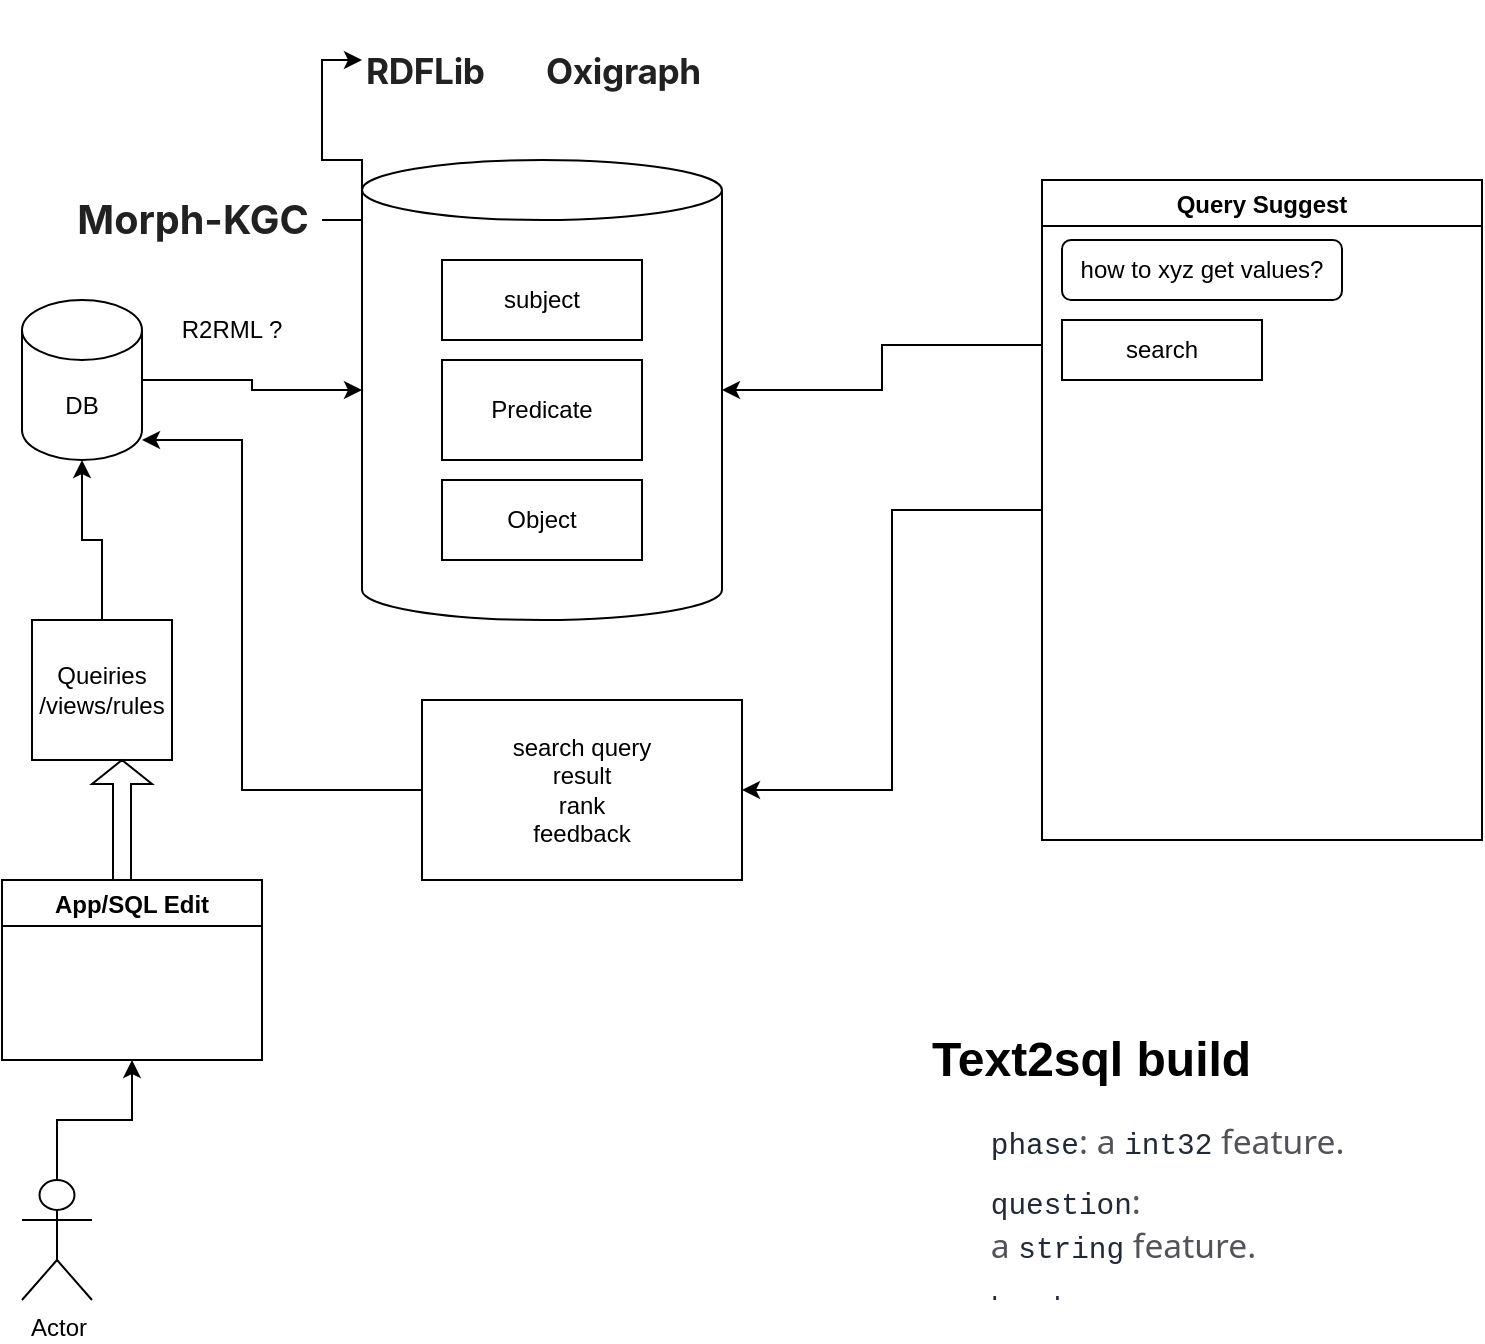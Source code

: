 <mxfile version="19.0.3" type="github">
  <diagram id="ajMDgtF05356Bjz6rZ9x" name="Page-1">
    <mxGraphModel dx="1418" dy="704" grid="1" gridSize="10" guides="1" tooltips="1" connect="1" arrows="1" fold="1" page="1" pageScale="1" pageWidth="850" pageHeight="1100" math="0" shadow="0">
      <root>
        <mxCell id="0" />
        <mxCell id="1" parent="0" />
        <mxCell id="HvyeVBYdLzpq13RNhfr6-5" value="" style="shape=cylinder3;whiteSpace=wrap;html=1;boundedLbl=1;backgroundOutline=1;size=15;" parent="1" vertex="1">
          <mxGeometry x="260" y="210" width="180" height="230" as="geometry" />
        </mxCell>
        <mxCell id="HvyeVBYdLzpq13RNhfr6-1" value="subject" style="rounded=0;whiteSpace=wrap;html=1;" parent="1" vertex="1">
          <mxGeometry x="300" y="260" width="100" height="40" as="geometry" />
        </mxCell>
        <mxCell id="HvyeVBYdLzpq13RNhfr6-15" style="edgeStyle=orthogonalEdgeStyle;rounded=0;orthogonalLoop=1;jettySize=auto;html=1;" parent="1" source="HvyeVBYdLzpq13RNhfr6-2" target="HvyeVBYdLzpq13RNhfr6-5" edge="1">
          <mxGeometry relative="1" as="geometry" />
        </mxCell>
        <mxCell id="HvyeVBYdLzpq13RNhfr6-2" value="DB" style="shape=cylinder3;whiteSpace=wrap;html=1;boundedLbl=1;backgroundOutline=1;size=15;" parent="1" vertex="1">
          <mxGeometry x="90" y="280" width="60" height="80" as="geometry" />
        </mxCell>
        <mxCell id="HvyeVBYdLzpq13RNhfr6-3" value="Predicate" style="rounded=0;whiteSpace=wrap;html=1;" parent="1" vertex="1">
          <mxGeometry x="300" y="310" width="100" height="50" as="geometry" />
        </mxCell>
        <mxCell id="HvyeVBYdLzpq13RNhfr6-4" value="Object" style="rounded=0;whiteSpace=wrap;html=1;" parent="1" vertex="1">
          <mxGeometry x="300" y="370" width="100" height="40" as="geometry" />
        </mxCell>
        <mxCell id="HvyeVBYdLzpq13RNhfr6-14" style="edgeStyle=orthogonalEdgeStyle;rounded=0;orthogonalLoop=1;jettySize=auto;html=1;entryX=0.5;entryY=1;entryDx=0;entryDy=0;entryPerimeter=0;" parent="1" source="HvyeVBYdLzpq13RNhfr6-6" target="HvyeVBYdLzpq13RNhfr6-2" edge="1">
          <mxGeometry relative="1" as="geometry" />
        </mxCell>
        <mxCell id="HvyeVBYdLzpq13RNhfr6-6" value="Queiries&lt;br&gt;/views/rules" style="whiteSpace=wrap;html=1;aspect=fixed;" parent="1" vertex="1">
          <mxGeometry x="95" y="440" width="70" height="70" as="geometry" />
        </mxCell>
        <mxCell id="HvyeVBYdLzpq13RNhfr6-7" value="&lt;h1&gt;Text2sql build&lt;/h1&gt;&lt;div&gt;&lt;ul style=&quot;border-width: 0px; border-style: solid; border-color: rgba(229,231,235,var(--tw-border-opacity)); border-image: initial; box-sizing: border-box; --tw-translate-x:0; --tw-translate-y:0; --tw-rotate:0; --tw-skew-x:0; --tw-skew-y:0; --tw-scale-x:1; --tw-scale-y:1; --tw-transform:translateX(var(--tw-translate-x)) translateY(var(--tw-translate-y)) rotate(var(--tw-rotate)) skewX(var(--tw-skew-x)) skewY(var(--tw-skew-y)) scaleX(var(--tw-scale-x)) scaleY(var(--tw-scale-y)); --tw-border-opacity:1; --tw-ring-inset:var(--tw-empty, ); --tw-ring-offset-width:0px; --tw-ring-offset-color:#fff; --tw-ring-color:rgba(59,130,246,0.5); --tw-ring-offset-shadow:0 0 #0000; --tw-ring-shadow:0 0 #0000; --tw-shadow:0 0 #0000; --tw-blur:var(--tw-empty, ); --tw-brightness:var(--tw-empty, ); --tw-contrast:var(--tw-empty, ); --tw-grayscale:var(--tw-empty, ); --tw-hue-rotate:var(--tw-empty, ); --tw-invert:var(--tw-empty, ); --tw-saturate:var(--tw-empty, ); --tw-sepia:var(--tw-empty, ); --tw-drop-shadow:var(--tw-empty, ); --tw-filter:var(--tw-blur) var(--tw-brightness) var(--tw-contrast) var(--tw-grayscale) var(--tw-hue-rotate) var(--tw-invert) var(--tw-saturate) var(--tw-sepia) var(--tw-drop-shadow); --tw-backdrop-blur:var(--tw-empty, ); --tw-backdrop-brightness:var(--tw-empty, ); --tw-backdrop-contrast:var(--tw-empty, ); --tw-backdrop-grayscale:var(--tw-empty, ); --tw-backdrop-hue-rotate:var(--tw-empty, ); --tw-backdrop-invert:var(--tw-empty, ); --tw-backdrop-opacity:var(--tw-empty, ); --tw-backdrop-saturate:var(--tw-empty, ); --tw-backdrop-sepia:var(--tw-empty, ); --tw-backdrop-filter:var(--tw-backdrop-blur) var(--tw-backdrop-brightness) var(--tw-backdrop-contrast) var(--tw-backdrop-grayscale) var(--tw-backdrop-hue-rotate) var(--tw-backdrop-invert) var(--tw-backdrop-opacity) var(--tw-backdrop-saturate) var(--tw-backdrop-sepia); margin: 0px 0px 1.25em; padding: 0px; list-style: none; color: rgb(82, 82, 91); font-family: &amp;quot;Source Sans Pro&amp;quot;, ui-sans-serif, system-ui, -apple-system, BlinkMacSystemFont, &amp;quot;Segoe UI&amp;quot;, Roboto, &amp;quot;Helvetica Neue&amp;quot;, Arial, &amp;quot;Noto Sans&amp;quot;, sans-serif, &amp;quot;Apple Color Emoji&amp;quot;, &amp;quot;Segoe UI Emoji&amp;quot;, &amp;quot;Segoe UI Symbol&amp;quot;, &amp;quot;Noto Color Emoji&amp;quot;; font-size: 16.8px; background-color: rgb(255, 255, 255);&quot;&gt;&lt;li style=&quot;border-width: 0px; border-style: solid; border-color: rgba(229,231,235,var(--tw-border-opacity)); border-image: initial; box-sizing: border-box; --tw-translate-x:0; --tw-translate-y:0; --tw-rotate:0; --tw-skew-x:0; --tw-skew-y:0; --tw-scale-x:1; --tw-scale-y:1; --tw-transform:translateX(var(--tw-translate-x)) translateY(var(--tw-translate-y)) rotate(var(--tw-rotate)) skewX(var(--tw-skew-x)) skewY(var(--tw-skew-y)) scaleX(var(--tw-scale-x)) scaleY(var(--tw-scale-y)); --tw-border-opacity:1; --tw-ring-inset:var(--tw-empty, ); --tw-ring-offset-width:0px; --tw-ring-offset-color:#fff; --tw-ring-color:rgba(59,130,246,0.5); --tw-ring-offset-shadow:0 0 #0000; --tw-ring-shadow:0 0 #0000; --tw-shadow:0 0 #0000; --tw-blur:var(--tw-empty, ); --tw-brightness:var(--tw-empty, ); --tw-contrast:var(--tw-empty, ); --tw-grayscale:var(--tw-empty, ); --tw-hue-rotate:var(--tw-empty, ); --tw-invert:var(--tw-empty, ); --tw-saturate:var(--tw-empty, ); --tw-sepia:var(--tw-empty, ); --tw-drop-shadow:var(--tw-empty, ); --tw-filter:var(--tw-blur) var(--tw-brightness) var(--tw-contrast) var(--tw-grayscale) var(--tw-hue-rotate) var(--tw-invert) var(--tw-saturate) var(--tw-sepia) var(--tw-drop-shadow); --tw-backdrop-blur:var(--tw-empty, ); --tw-backdrop-brightness:var(--tw-empty, ); --tw-backdrop-contrast:var(--tw-empty, ); --tw-backdrop-grayscale:var(--tw-empty, ); --tw-backdrop-hue-rotate:var(--tw-empty, ); --tw-backdrop-invert:var(--tw-empty, ); --tw-backdrop-opacity:var(--tw-empty, ); --tw-backdrop-saturate:var(--tw-empty, ); --tw-backdrop-sepia:var(--tw-empty, ); --tw-backdrop-filter:var(--tw-backdrop-blur) var(--tw-backdrop-brightness) var(--tw-backdrop-contrast) var(--tw-backdrop-grayscale) var(--tw-backdrop-hue-rotate) var(--tw-backdrop-invert) var(--tw-backdrop-opacity) var(--tw-backdrop-saturate) var(--tw-backdrop-sepia); margin-bottom: 0.5em; margin-top: 0.5em; padding-left: 1.75em; position: relative;&quot;&gt;&lt;code style=&quot;border-width: 0px; border-style: solid; border-color: rgba(229,231,235,var(--tw-border-opacity)); border-image: initial; box-sizing: border-box; --tw-translate-x:0; --tw-translate-y:0; --tw-rotate:0; --tw-skew-x:0; --tw-skew-y:0; --tw-scale-x:1; --tw-scale-y:1; --tw-transform:translateX(var(--tw-translate-x)) translateY(var(--tw-translate-y)) rotate(var(--tw-rotate)) skewX(var(--tw-skew-x)) skewY(var(--tw-skew-y)) scaleX(var(--tw-scale-x)) scaleY(var(--tw-scale-y)); --tw-border-opacity:1; --tw-ring-inset:var(--tw-empty, ); --tw-ring-offset-width:0px; --tw-ring-offset-color:#fff; --tw-ring-color:rgba(59,130,246,0.5); --tw-ring-offset-shadow:0 0 #0000; --tw-ring-shadow:0 0 #0000; --tw-shadow:0 0 #0000; --tw-blur:var(--tw-empty, ); --tw-brightness:var(--tw-empty, ); --tw-contrast:var(--tw-empty, ); --tw-grayscale:var(--tw-empty, ); --tw-hue-rotate:var(--tw-empty, ); --tw-invert:var(--tw-empty, ); --tw-saturate:var(--tw-empty, ); --tw-sepia:var(--tw-empty, ); --tw-drop-shadow:var(--tw-empty, ); --tw-filter:var(--tw-blur) var(--tw-brightness) var(--tw-contrast) var(--tw-grayscale) var(--tw-hue-rotate) var(--tw-invert) var(--tw-saturate) var(--tw-sepia) var(--tw-drop-shadow); --tw-backdrop-blur:var(--tw-empty, ); --tw-backdrop-brightness:var(--tw-empty, ); --tw-backdrop-contrast:var(--tw-empty, ); --tw-backdrop-grayscale:var(--tw-empty, ); --tw-backdrop-hue-rotate:var(--tw-empty, ); --tw-backdrop-invert:var(--tw-empty, ); --tw-backdrop-opacity:var(--tw-empty, ); --tw-backdrop-saturate:var(--tw-empty, ); --tw-backdrop-sepia:var(--tw-empty, ); --tw-backdrop-filter:var(--tw-backdrop-blur) var(--tw-backdrop-brightness) var(--tw-backdrop-contrast) var(--tw-backdrop-grayscale) var(--tw-backdrop-hue-rotate) var(--tw-backdrop-invert) var(--tw-backdrop-opacity) var(--tw-backdrop-saturate) var(--tw-backdrop-sepia); font-family: &amp;quot;IBM Plex Mono&amp;quot;, ui-monospace, SFMono-Regular, Menlo, Monaco, Consolas, &amp;quot;Liberation Mono&amp;quot;, &amp;quot;Courier New&amp;quot;, monospace; font-size: 0.875em; color: rgba(31,41,55,var(--tw-text-opacity)); --tw-text-opacity:1; margin-top: 1.25em;&quot;&gt;phase&lt;/code&gt;: a&amp;nbsp;&lt;code style=&quot;border-width: 0px; border-style: solid; border-color: rgba(229,231,235,var(--tw-border-opacity)); border-image: initial; box-sizing: border-box; --tw-translate-x:0; --tw-translate-y:0; --tw-rotate:0; --tw-skew-x:0; --tw-skew-y:0; --tw-scale-x:1; --tw-scale-y:1; --tw-transform:translateX(var(--tw-translate-x)) translateY(var(--tw-translate-y)) rotate(var(--tw-rotate)) skewX(var(--tw-skew-x)) skewY(var(--tw-skew-y)) scaleX(var(--tw-scale-x)) scaleY(var(--tw-scale-y)); --tw-border-opacity:1; --tw-ring-inset:var(--tw-empty, ); --tw-ring-offset-width:0px; --tw-ring-offset-color:#fff; --tw-ring-color:rgba(59,130,246,0.5); --tw-ring-offset-shadow:0 0 #0000; --tw-ring-shadow:0 0 #0000; --tw-shadow:0 0 #0000; --tw-blur:var(--tw-empty, ); --tw-brightness:var(--tw-empty, ); --tw-contrast:var(--tw-empty, ); --tw-grayscale:var(--tw-empty, ); --tw-hue-rotate:var(--tw-empty, ); --tw-invert:var(--tw-empty, ); --tw-saturate:var(--tw-empty, ); --tw-sepia:var(--tw-empty, ); --tw-drop-shadow:var(--tw-empty, ); --tw-filter:var(--tw-blur) var(--tw-brightness) var(--tw-contrast) var(--tw-grayscale) var(--tw-hue-rotate) var(--tw-invert) var(--tw-saturate) var(--tw-sepia) var(--tw-drop-shadow); --tw-backdrop-blur:var(--tw-empty, ); --tw-backdrop-brightness:var(--tw-empty, ); --tw-backdrop-contrast:var(--tw-empty, ); --tw-backdrop-grayscale:var(--tw-empty, ); --tw-backdrop-hue-rotate:var(--tw-empty, ); --tw-backdrop-invert:var(--tw-empty, ); --tw-backdrop-opacity:var(--tw-empty, ); --tw-backdrop-saturate:var(--tw-empty, ); --tw-backdrop-sepia:var(--tw-empty, ); --tw-backdrop-filter:var(--tw-backdrop-blur) var(--tw-backdrop-brightness) var(--tw-backdrop-contrast) var(--tw-backdrop-grayscale) var(--tw-backdrop-hue-rotate) var(--tw-backdrop-invert) var(--tw-backdrop-opacity) var(--tw-backdrop-saturate) var(--tw-backdrop-sepia); font-family: &amp;quot;IBM Plex Mono&amp;quot;, ui-monospace, SFMono-Regular, Menlo, Monaco, Consolas, &amp;quot;Liberation Mono&amp;quot;, &amp;quot;Courier New&amp;quot;, monospace; font-size: 0.875em; color: rgba(31,41,55,var(--tw-text-opacity)); --tw-text-opacity:1; margin-bottom: 1.25em;&quot;&gt;int32&lt;/code&gt;&amp;nbsp;feature.&lt;/li&gt;&lt;li style=&quot;border-width: 0px; border-style: solid; border-color: rgba(229,231,235,var(--tw-border-opacity)); border-image: initial; box-sizing: border-box; --tw-translate-x:0; --tw-translate-y:0; --tw-rotate:0; --tw-skew-x:0; --tw-skew-y:0; --tw-scale-x:1; --tw-scale-y:1; --tw-transform:translateX(var(--tw-translate-x)) translateY(var(--tw-translate-y)) rotate(var(--tw-rotate)) skewX(var(--tw-skew-x)) skewY(var(--tw-skew-y)) scaleX(var(--tw-scale-x)) scaleY(var(--tw-scale-y)); --tw-border-opacity:1; --tw-ring-inset:var(--tw-empty, ); --tw-ring-offset-width:0px; --tw-ring-offset-color:#fff; --tw-ring-color:rgba(59,130,246,0.5); --tw-ring-offset-shadow:0 0 #0000; --tw-ring-shadow:0 0 #0000; --tw-shadow:0 0 #0000; --tw-blur:var(--tw-empty, ); --tw-brightness:var(--tw-empty, ); --tw-contrast:var(--tw-empty, ); --tw-grayscale:var(--tw-empty, ); --tw-hue-rotate:var(--tw-empty, ); --tw-invert:var(--tw-empty, ); --tw-saturate:var(--tw-empty, ); --tw-sepia:var(--tw-empty, ); --tw-drop-shadow:var(--tw-empty, ); --tw-filter:var(--tw-blur) var(--tw-brightness) var(--tw-contrast) var(--tw-grayscale) var(--tw-hue-rotate) var(--tw-invert) var(--tw-saturate) var(--tw-sepia) var(--tw-drop-shadow); --tw-backdrop-blur:var(--tw-empty, ); --tw-backdrop-brightness:var(--tw-empty, ); --tw-backdrop-contrast:var(--tw-empty, ); --tw-backdrop-grayscale:var(--tw-empty, ); --tw-backdrop-hue-rotate:var(--tw-empty, ); --tw-backdrop-invert:var(--tw-empty, ); --tw-backdrop-opacity:var(--tw-empty, ); --tw-backdrop-saturate:var(--tw-empty, ); --tw-backdrop-sepia:var(--tw-empty, ); --tw-backdrop-filter:var(--tw-backdrop-blur) var(--tw-backdrop-brightness) var(--tw-backdrop-contrast) var(--tw-backdrop-grayscale) var(--tw-backdrop-hue-rotate) var(--tw-backdrop-invert) var(--tw-backdrop-opacity) var(--tw-backdrop-saturate) var(--tw-backdrop-sepia); margin-bottom: 0.5em; margin-top: 0.5em; padding-left: 1.75em; position: relative;&quot;&gt;&lt;code style=&quot;border-width: 0px; border-style: solid; border-color: rgba(229,231,235,var(--tw-border-opacity)); border-image: initial; box-sizing: border-box; --tw-translate-x:0; --tw-translate-y:0; --tw-rotate:0; --tw-skew-x:0; --tw-skew-y:0; --tw-scale-x:1; --tw-scale-y:1; --tw-transform:translateX(var(--tw-translate-x)) translateY(var(--tw-translate-y)) rotate(var(--tw-rotate)) skewX(var(--tw-skew-x)) skewY(var(--tw-skew-y)) scaleX(var(--tw-scale-x)) scaleY(var(--tw-scale-y)); --tw-border-opacity:1; --tw-ring-inset:var(--tw-empty, ); --tw-ring-offset-width:0px; --tw-ring-offset-color:#fff; --tw-ring-color:rgba(59,130,246,0.5); --tw-ring-offset-shadow:0 0 #0000; --tw-ring-shadow:0 0 #0000; --tw-shadow:0 0 #0000; --tw-blur:var(--tw-empty, ); --tw-brightness:var(--tw-empty, ); --tw-contrast:var(--tw-empty, ); --tw-grayscale:var(--tw-empty, ); --tw-hue-rotate:var(--tw-empty, ); --tw-invert:var(--tw-empty, ); --tw-saturate:var(--tw-empty, ); --tw-sepia:var(--tw-empty, ); --tw-drop-shadow:var(--tw-empty, ); --tw-filter:var(--tw-blur) var(--tw-brightness) var(--tw-contrast) var(--tw-grayscale) var(--tw-hue-rotate) var(--tw-invert) var(--tw-saturate) var(--tw-sepia) var(--tw-drop-shadow); --tw-backdrop-blur:var(--tw-empty, ); --tw-backdrop-brightness:var(--tw-empty, ); --tw-backdrop-contrast:var(--tw-empty, ); --tw-backdrop-grayscale:var(--tw-empty, ); --tw-backdrop-hue-rotate:var(--tw-empty, ); --tw-backdrop-invert:var(--tw-empty, ); --tw-backdrop-opacity:var(--tw-empty, ); --tw-backdrop-saturate:var(--tw-empty, ); --tw-backdrop-sepia:var(--tw-empty, ); --tw-backdrop-filter:var(--tw-backdrop-blur) var(--tw-backdrop-brightness) var(--tw-backdrop-contrast) var(--tw-backdrop-grayscale) var(--tw-backdrop-hue-rotate) var(--tw-backdrop-invert) var(--tw-backdrop-opacity) var(--tw-backdrop-saturate) var(--tw-backdrop-sepia); font-family: &amp;quot;IBM Plex Mono&amp;quot;, ui-monospace, SFMono-Regular, Menlo, Monaco, Consolas, &amp;quot;Liberation Mono&amp;quot;, &amp;quot;Courier New&amp;quot;, monospace; font-size: 0.875em; color: rgba(31,41,55,var(--tw-text-opacity)); --tw-text-opacity:1; margin-top: 1.25em;&quot;&gt;question&lt;/code&gt;: a&amp;nbsp;&lt;code style=&quot;border-width: 0px; border-style: solid; border-color: rgba(229,231,235,var(--tw-border-opacity)); border-image: initial; box-sizing: border-box; --tw-translate-x:0; --tw-translate-y:0; --tw-rotate:0; --tw-skew-x:0; --tw-skew-y:0; --tw-scale-x:1; --tw-scale-y:1; --tw-transform:translateX(var(--tw-translate-x)) translateY(var(--tw-translate-y)) rotate(var(--tw-rotate)) skewX(var(--tw-skew-x)) skewY(var(--tw-skew-y)) scaleX(var(--tw-scale-x)) scaleY(var(--tw-scale-y)); --tw-border-opacity:1; --tw-ring-inset:var(--tw-empty, ); --tw-ring-offset-width:0px; --tw-ring-offset-color:#fff; --tw-ring-color:rgba(59,130,246,0.5); --tw-ring-offset-shadow:0 0 #0000; --tw-ring-shadow:0 0 #0000; --tw-shadow:0 0 #0000; --tw-blur:var(--tw-empty, ); --tw-brightness:var(--tw-empty, ); --tw-contrast:var(--tw-empty, ); --tw-grayscale:var(--tw-empty, ); --tw-hue-rotate:var(--tw-empty, ); --tw-invert:var(--tw-empty, ); --tw-saturate:var(--tw-empty, ); --tw-sepia:var(--tw-empty, ); --tw-drop-shadow:var(--tw-empty, ); --tw-filter:var(--tw-blur) var(--tw-brightness) var(--tw-contrast) var(--tw-grayscale) var(--tw-hue-rotate) var(--tw-invert) var(--tw-saturate) var(--tw-sepia) var(--tw-drop-shadow); --tw-backdrop-blur:var(--tw-empty, ); --tw-backdrop-brightness:var(--tw-empty, ); --tw-backdrop-contrast:var(--tw-empty, ); --tw-backdrop-grayscale:var(--tw-empty, ); --tw-backdrop-hue-rotate:var(--tw-empty, ); --tw-backdrop-invert:var(--tw-empty, ); --tw-backdrop-opacity:var(--tw-empty, ); --tw-backdrop-saturate:var(--tw-empty, ); --tw-backdrop-sepia:var(--tw-empty, ); --tw-backdrop-filter:var(--tw-backdrop-blur) var(--tw-backdrop-brightness) var(--tw-backdrop-contrast) var(--tw-backdrop-grayscale) var(--tw-backdrop-hue-rotate) var(--tw-backdrop-invert) var(--tw-backdrop-opacity) var(--tw-backdrop-saturate) var(--tw-backdrop-sepia); font-family: &amp;quot;IBM Plex Mono&amp;quot;, ui-monospace, SFMono-Regular, Menlo, Monaco, Consolas, &amp;quot;Liberation Mono&amp;quot;, &amp;quot;Courier New&amp;quot;, monospace; font-size: 0.875em; color: rgba(31,41,55,var(--tw-text-opacity)); --tw-text-opacity:1; margin-bottom: 1.25em;&quot;&gt;string&lt;/code&gt;&amp;nbsp;feature.&lt;/li&gt;&lt;li style=&quot;border-width: 0px; border-style: solid; border-color: rgba(229,231,235,var(--tw-border-opacity)); border-image: initial; box-sizing: border-box; --tw-translate-x:0; --tw-translate-y:0; --tw-rotate:0; --tw-skew-x:0; --tw-skew-y:0; --tw-scale-x:1; --tw-scale-y:1; --tw-transform:translateX(var(--tw-translate-x)) translateY(var(--tw-translate-y)) rotate(var(--tw-rotate)) skewX(var(--tw-skew-x)) skewY(var(--tw-skew-y)) scaleX(var(--tw-scale-x)) scaleY(var(--tw-scale-y)); --tw-border-opacity:1; --tw-ring-inset:var(--tw-empty, ); --tw-ring-offset-width:0px; --tw-ring-offset-color:#fff; --tw-ring-color:rgba(59,130,246,0.5); --tw-ring-offset-shadow:0 0 #0000; --tw-ring-shadow:0 0 #0000; --tw-shadow:0 0 #0000; --tw-blur:var(--tw-empty, ); --tw-brightness:var(--tw-empty, ); --tw-contrast:var(--tw-empty, ); --tw-grayscale:var(--tw-empty, ); --tw-hue-rotate:var(--tw-empty, ); --tw-invert:var(--tw-empty, ); --tw-saturate:var(--tw-empty, ); --tw-sepia:var(--tw-empty, ); --tw-drop-shadow:var(--tw-empty, ); --tw-filter:var(--tw-blur) var(--tw-brightness) var(--tw-contrast) var(--tw-grayscale) var(--tw-hue-rotate) var(--tw-invert) var(--tw-saturate) var(--tw-sepia) var(--tw-drop-shadow); --tw-backdrop-blur:var(--tw-empty, ); --tw-backdrop-brightness:var(--tw-empty, ); --tw-backdrop-contrast:var(--tw-empty, ); --tw-backdrop-grayscale:var(--tw-empty, ); --tw-backdrop-hue-rotate:var(--tw-empty, ); --tw-backdrop-invert:var(--tw-empty, ); --tw-backdrop-opacity:var(--tw-empty, ); --tw-backdrop-saturate:var(--tw-empty, ); --tw-backdrop-sepia:var(--tw-empty, ); --tw-backdrop-filter:var(--tw-backdrop-blur) var(--tw-backdrop-brightness) var(--tw-backdrop-contrast) var(--tw-backdrop-grayscale) var(--tw-backdrop-hue-rotate) var(--tw-backdrop-invert) var(--tw-backdrop-opacity) var(--tw-backdrop-saturate) var(--tw-backdrop-sepia); margin-bottom: 0.5em; margin-top: 0.5em; padding-left: 1.75em; position: relative;&quot;&gt;&lt;code style=&quot;border-width: 0px; border-style: solid; border-color: rgba(229,231,235,var(--tw-border-opacity)); border-image: initial; box-sizing: border-box; --tw-translate-x:0; --tw-translate-y:0; --tw-rotate:0; --tw-skew-x:0; --tw-skew-y:0; --tw-scale-x:1; --tw-scale-y:1; --tw-transform:translateX(var(--tw-translate-x)) translateY(var(--tw-translate-y)) rotate(var(--tw-rotate)) skewX(var(--tw-skew-x)) skewY(var(--tw-skew-y)) scaleX(var(--tw-scale-x)) scaleY(var(--tw-scale-y)); --tw-border-opacity:1; --tw-ring-inset:var(--tw-empty, ); --tw-ring-offset-width:0px; --tw-ring-offset-color:#fff; --tw-ring-color:rgba(59,130,246,0.5); --tw-ring-offset-shadow:0 0 #0000; --tw-ring-shadow:0 0 #0000; --tw-shadow:0 0 #0000; --tw-blur:var(--tw-empty, ); --tw-brightness:var(--tw-empty, ); --tw-contrast:var(--tw-empty, ); --tw-grayscale:var(--tw-empty, ); --tw-hue-rotate:var(--tw-empty, ); --tw-invert:var(--tw-empty, ); --tw-saturate:var(--tw-empty, ); --tw-sepia:var(--tw-empty, ); --tw-drop-shadow:var(--tw-empty, ); --tw-filter:var(--tw-blur) var(--tw-brightness) var(--tw-contrast) var(--tw-grayscale) var(--tw-hue-rotate) var(--tw-invert) var(--tw-saturate) var(--tw-sepia) var(--tw-drop-shadow); --tw-backdrop-blur:var(--tw-empty, ); --tw-backdrop-brightness:var(--tw-empty, ); --tw-backdrop-contrast:var(--tw-empty, ); --tw-backdrop-grayscale:var(--tw-empty, ); --tw-backdrop-hue-rotate:var(--tw-empty, ); --tw-backdrop-invert:var(--tw-empty, ); --tw-backdrop-opacity:var(--tw-empty, ); --tw-backdrop-saturate:var(--tw-empty, ); --tw-backdrop-sepia:var(--tw-empty, ); --tw-backdrop-filter:var(--tw-backdrop-blur) var(--tw-backdrop-brightness) var(--tw-backdrop-contrast) var(--tw-backdrop-grayscale) var(--tw-backdrop-hue-rotate) var(--tw-backdrop-invert) var(--tw-backdrop-opacity) var(--tw-backdrop-saturate) var(--tw-backdrop-sepia); font-family: &amp;quot;IBM Plex Mono&amp;quot;, ui-monospace, SFMono-Regular, Menlo, Monaco, Consolas, &amp;quot;Liberation Mono&amp;quot;, &amp;quot;Courier New&amp;quot;, monospace; font-size: 0.875em; color: rgba(31,41,55,var(--tw-text-opacity)); --tw-text-opacity:1; margin-top: 1.25em;&quot;&gt;header&lt;/code&gt;: a&amp;nbsp;&lt;code style=&quot;border-width: 0px; border-style: solid; border-color: rgba(229,231,235,var(--tw-border-opacity)); border-image: initial; box-sizing: border-box; --tw-translate-x:0; --tw-translate-y:0; --tw-rotate:0; --tw-skew-x:0; --tw-skew-y:0; --tw-scale-x:1; --tw-scale-y:1; --tw-transform:translateX(var(--tw-translate-x)) translateY(var(--tw-translate-y)) rotate(var(--tw-rotate)) skewX(var(--tw-skew-x)) skewY(var(--tw-skew-y)) scaleX(var(--tw-scale-x)) scaleY(var(--tw-scale-y)); --tw-border-opacity:1; --tw-ring-inset:var(--tw-empty, ); --tw-ring-offset-width:0px; --tw-ring-offset-color:#fff; --tw-ring-color:rgba(59,130,246,0.5); --tw-ring-offset-shadow:0 0 #0000; --tw-ring-shadow:0 0 #0000; --tw-shadow:0 0 #0000; --tw-blur:var(--tw-empty, ); --tw-brightness:var(--tw-empty, ); --tw-contrast:var(--tw-empty, ); --tw-grayscale:var(--tw-empty, ); --tw-hue-rotate:var(--tw-empty, ); --tw-invert:var(--tw-empty, ); --tw-saturate:var(--tw-empty, ); --tw-sepia:var(--tw-empty, ); --tw-drop-shadow:var(--tw-empty, ); --tw-filter:var(--tw-blur) var(--tw-brightness) var(--tw-contrast) var(--tw-grayscale) var(--tw-hue-rotate) var(--tw-invert) var(--tw-saturate) var(--tw-sepia) var(--tw-drop-shadow); --tw-backdrop-blur:var(--tw-empty, ); --tw-backdrop-brightness:var(--tw-empty, ); --tw-backdrop-contrast:var(--tw-empty, ); --tw-backdrop-grayscale:var(--tw-empty, ); --tw-backdrop-hue-rotate:var(--tw-empty, ); --tw-backdrop-invert:var(--tw-empty, ); --tw-backdrop-opacity:var(--tw-empty, ); --tw-backdrop-saturate:var(--tw-empty, ); --tw-backdrop-sepia:var(--tw-empty, ); --tw-backdrop-filter:var(--tw-backdrop-blur) var(--tw-backdrop-brightness) var(--tw-backdrop-contrast) var(--tw-backdrop-grayscale) var(--tw-backdrop-hue-rotate) var(--tw-backdrop-invert) var(--tw-backdrop-opacity) var(--tw-backdrop-saturate) var(--tw-backdrop-sepia); font-family: &amp;quot;IBM Plex Mono&amp;quot;, ui-monospace, SFMono-Regular, Menlo, Monaco, Consolas, &amp;quot;Liberation Mono&amp;quot;, &amp;quot;Courier New&amp;quot;, monospace; font-size: 0.875em; color: rgba(31,41,55,var(--tw-text-opacity)); --tw-text-opacity:1;&quot;&gt;list&lt;/code&gt;&amp;nbsp;of&amp;nbsp;&lt;code style=&quot;border-width: 0px; border-style: solid; border-color: rgba(229,231,235,var(--tw-border-opacity)); border-image: initial; box-sizing: border-box; --tw-translate-x:0; --tw-translate-y:0; --tw-rotate:0; --tw-skew-x:0; --tw-skew-y:0; --tw-scale-x:1; --tw-scale-y:1; --tw-transform:translateX(var(--tw-translate-x)) translateY(var(--tw-translate-y)) rotate(var(--tw-rotate)) skewX(var(--tw-skew-x)) skewY(var(--tw-skew-y)) scaleX(var(--tw-scale-x)) scaleY(var(--tw-scale-y)); --tw-border-opacity:1; --tw-ring-inset:var(--tw-empty, ); --tw-ring-offset-width:0px; --tw-ring-offset-color:#fff; --tw-ring-color:rgba(59,130,246,0.5); --tw-ring-offset-shadow:0 0 #0000; --tw-ring-shadow:0 0 #0000; --tw-shadow:0 0 #0000; --tw-blur:var(--tw-empty, ); --tw-brightness:var(--tw-empty, ); --tw-contrast:var(--tw-empty, ); --tw-grayscale:var(--tw-empty, ); --tw-hue-rotate:var(--tw-empty, ); --tw-invert:var(--tw-empty, ); --tw-saturate:var(--tw-empty, ); --tw-sepia:var(--tw-empty, ); --tw-drop-shadow:var(--tw-empty, ); --tw-filter:var(--tw-blur) var(--tw-brightness) var(--tw-contrast) var(--tw-grayscale) var(--tw-hue-rotate) var(--tw-invert) var(--tw-saturate) var(--tw-sepia) var(--tw-drop-shadow); --tw-backdrop-blur:var(--tw-empty, ); --tw-backdrop-brightness:var(--tw-empty, ); --tw-backdrop-contrast:var(--tw-empty, ); --tw-backdrop-grayscale:var(--tw-empty, ); --tw-backdrop-hue-rotate:var(--tw-empty, ); --tw-backdrop-invert:var(--tw-empty, ); --tw-backdrop-opacity:var(--tw-empty, ); --tw-backdrop-saturate:var(--tw-empty, ); --tw-backdrop-sepia:var(--tw-empty, ); --tw-backdrop-filter:var(--tw-backdrop-blur) var(--tw-backdrop-brightness) var(--tw-backdrop-contrast) var(--tw-backdrop-grayscale) var(--tw-backdrop-hue-rotate) var(--tw-backdrop-invert) var(--tw-backdrop-opacity) var(--tw-backdrop-saturate) var(--tw-backdrop-sepia); font-family: &amp;quot;IBM Plex Mono&amp;quot;, ui-monospace, SFMono-Regular, Menlo, Monaco, Consolas, &amp;quot;Liberation Mono&amp;quot;, &amp;quot;Courier New&amp;quot;, monospace; font-size: 0.875em; color: rgba(31,41,55,var(--tw-text-opacity)); --tw-text-opacity:1; margin-bottom: 1.25em;&quot;&gt;string&lt;/code&gt;&amp;nbsp;features.&lt;/li&gt;&lt;li style=&quot;border-width: 0px; border-style: solid; border-color: rgba(229,231,235,var(--tw-border-opacity)); border-image: initial; box-sizing: border-box; --tw-translate-x:0; --tw-translate-y:0; --tw-rotate:0; --tw-skew-x:0; --tw-skew-y:0; --tw-scale-x:1; --tw-scale-y:1; --tw-transform:translateX(var(--tw-translate-x)) translateY(var(--tw-translate-y)) rotate(var(--tw-rotate)) skewX(var(--tw-skew-x)) skewY(var(--tw-skew-y)) scaleX(var(--tw-scale-x)) scaleY(var(--tw-scale-y)); --tw-border-opacity:1; --tw-ring-inset:var(--tw-empty, ); --tw-ring-offset-width:0px; --tw-ring-offset-color:#fff; --tw-ring-color:rgba(59,130,246,0.5); --tw-ring-offset-shadow:0 0 #0000; --tw-ring-shadow:0 0 #0000; --tw-shadow:0 0 #0000; --tw-blur:var(--tw-empty, ); --tw-brightness:var(--tw-empty, ); --tw-contrast:var(--tw-empty, ); --tw-grayscale:var(--tw-empty, ); --tw-hue-rotate:var(--tw-empty, ); --tw-invert:var(--tw-empty, ); --tw-saturate:var(--tw-empty, ); --tw-sepia:var(--tw-empty, ); --tw-drop-shadow:var(--tw-empty, ); --tw-filter:var(--tw-blur) var(--tw-brightness) var(--tw-contrast) var(--tw-grayscale) var(--tw-hue-rotate) var(--tw-invert) var(--tw-saturate) var(--tw-sepia) var(--tw-drop-shadow); --tw-backdrop-blur:var(--tw-empty, ); --tw-backdrop-brightness:var(--tw-empty, ); --tw-backdrop-contrast:var(--tw-empty, ); --tw-backdrop-grayscale:var(--tw-empty, ); --tw-backdrop-hue-rotate:var(--tw-empty, ); --tw-backdrop-invert:var(--tw-empty, ); --tw-backdrop-opacity:var(--tw-empty, ); --tw-backdrop-saturate:var(--tw-empty, ); --tw-backdrop-sepia:var(--tw-empty, ); --tw-backdrop-filter:var(--tw-backdrop-blur) var(--tw-backdrop-brightness) var(--tw-backdrop-contrast) var(--tw-backdrop-grayscale) var(--tw-backdrop-hue-rotate) var(--tw-backdrop-invert) var(--tw-backdrop-opacity) var(--tw-backdrop-saturate) var(--tw-backdrop-sepia); margin-bottom: 0.5em; margin-top: 0.5em; padding-left: 1.75em; position: relative;&quot;&gt;&lt;code style=&quot;border-width: 0px; border-style: solid; border-color: rgba(229,231,235,var(--tw-border-opacity)); border-image: initial; box-sizing: border-box; --tw-translate-x:0; --tw-translate-y:0; --tw-rotate:0; --tw-skew-x:0; --tw-skew-y:0; --tw-scale-x:1; --tw-scale-y:1; --tw-transform:translateX(var(--tw-translate-x)) translateY(var(--tw-translate-y)) rotate(var(--tw-rotate)) skewX(var(--tw-skew-x)) skewY(var(--tw-skew-y)) scaleX(var(--tw-scale-x)) scaleY(var(--tw-scale-y)); --tw-border-opacity:1; --tw-ring-inset:var(--tw-empty, ); --tw-ring-offset-width:0px; --tw-ring-offset-color:#fff; --tw-ring-color:rgba(59,130,246,0.5); --tw-ring-offset-shadow:0 0 #0000; --tw-ring-shadow:0 0 #0000; --tw-shadow:0 0 #0000; --tw-blur:var(--tw-empty, ); --tw-brightness:var(--tw-empty, ); --tw-contrast:var(--tw-empty, ); --tw-grayscale:var(--tw-empty, ); --tw-hue-rotate:var(--tw-empty, ); --tw-invert:var(--tw-empty, ); --tw-saturate:var(--tw-empty, ); --tw-sepia:var(--tw-empty, ); --tw-drop-shadow:var(--tw-empty, ); --tw-filter:var(--tw-blur) var(--tw-brightness) var(--tw-contrast) var(--tw-grayscale) var(--tw-hue-rotate) var(--tw-invert) var(--tw-saturate) var(--tw-sepia) var(--tw-drop-shadow); --tw-backdrop-blur:var(--tw-empty, ); --tw-backdrop-brightness:var(--tw-empty, ); --tw-backdrop-contrast:var(--tw-empty, ); --tw-backdrop-grayscale:var(--tw-empty, ); --tw-backdrop-hue-rotate:var(--tw-empty, ); --tw-backdrop-invert:var(--tw-empty, ); --tw-backdrop-opacity:var(--tw-empty, ); --tw-backdrop-saturate:var(--tw-empty, ); --tw-backdrop-sepia:var(--tw-empty, ); --tw-backdrop-filter:var(--tw-backdrop-blur) var(--tw-backdrop-brightness) var(--tw-backdrop-contrast) var(--tw-backdrop-grayscale) var(--tw-backdrop-hue-rotate) var(--tw-backdrop-invert) var(--tw-backdrop-opacity) var(--tw-backdrop-saturate) var(--tw-backdrop-sepia); font-family: &amp;quot;IBM Plex Mono&amp;quot;, ui-monospace, SFMono-Regular, Menlo, Monaco, Consolas, &amp;quot;Liberation Mono&amp;quot;, &amp;quot;Courier New&amp;quot;, monospace; font-size: 0.875em; color: rgba(31,41,55,var(--tw-text-opacity)); --tw-text-opacity:1; margin-top: 1.25em;&quot;&gt;page_title&lt;/code&gt;: a&amp;nbsp;&lt;code style=&quot;border-width: 0px; border-style: solid; border-color: rgba(229,231,235,var(--tw-border-opacity)); border-image: initial; box-sizing: border-box; --tw-translate-x:0; --tw-translate-y:0; --tw-rotate:0; --tw-skew-x:0; --tw-skew-y:0; --tw-scale-x:1; --tw-scale-y:1; --tw-transform:translateX(var(--tw-translate-x)) translateY(var(--tw-translate-y)) rotate(var(--tw-rotate)) skewX(var(--tw-skew-x)) skewY(var(--tw-skew-y)) scaleX(var(--tw-scale-x)) scaleY(var(--tw-scale-y)); --tw-border-opacity:1; --tw-ring-inset:var(--tw-empty, ); --tw-ring-offset-width:0px; --tw-ring-offset-color:#fff; --tw-ring-color:rgba(59,130,246,0.5); --tw-ring-offset-shadow:0 0 #0000; --tw-ring-shadow:0 0 #0000; --tw-shadow:0 0 #0000; --tw-blur:var(--tw-empty, ); --tw-brightness:var(--tw-empty, ); --tw-contrast:var(--tw-empty, ); --tw-grayscale:var(--tw-empty, ); --tw-hue-rotate:var(--tw-empty, ); --tw-invert:var(--tw-empty, ); --tw-saturate:var(--tw-empty, ); --tw-sepia:var(--tw-empty, ); --tw-drop-shadow:var(--tw-empty, ); --tw-filter:var(--tw-blur) var(--tw-brightness) var(--tw-contrast) var(--tw-grayscale) var(--tw-hue-rotate) var(--tw-invert) var(--tw-saturate) var(--tw-sepia) var(--tw-drop-shadow); --tw-backdrop-blur:var(--tw-empty, ); --tw-backdrop-brightness:var(--tw-empty, ); --tw-backdrop-contrast:var(--tw-empty, ); --tw-backdrop-grayscale:var(--tw-empty, ); --tw-backdrop-hue-rotate:var(--tw-empty, ); --tw-backdrop-invert:var(--tw-empty, ); --tw-backdrop-opacity:var(--tw-empty, ); --tw-backdrop-saturate:var(--tw-empty, ); --tw-backdrop-sepia:var(--tw-empty, ); --tw-backdrop-filter:var(--tw-backdrop-blur) var(--tw-backdrop-brightness) var(--tw-backdrop-contrast) var(--tw-backdrop-grayscale) var(--tw-backdrop-hue-rotate) var(--tw-backdrop-invert) var(--tw-backdrop-opacity) var(--tw-backdrop-saturate) var(--tw-backdrop-sepia); font-family: &amp;quot;IBM Plex Mono&amp;quot;, ui-monospace, SFMono-Regular, Menlo, Monaco, Consolas, &amp;quot;Liberation Mono&amp;quot;, &amp;quot;Courier New&amp;quot;, monospace; font-size: 0.875em; color: rgba(31,41,55,var(--tw-text-opacity)); --tw-text-opacity:1; margin-bottom: 1.25em;&quot;&gt;string&lt;/code&gt;&amp;nbsp;feature.&lt;/li&gt;&lt;li style=&quot;border-width: 0px; border-style: solid; border-color: rgba(229,231,235,var(--tw-border-opacity)); border-image: initial; box-sizing: border-box; --tw-translate-x:0; --tw-translate-y:0; --tw-rotate:0; --tw-skew-x:0; --tw-skew-y:0; --tw-scale-x:1; --tw-scale-y:1; --tw-transform:translateX(var(--tw-translate-x)) translateY(var(--tw-translate-y)) rotate(var(--tw-rotate)) skewX(var(--tw-skew-x)) skewY(var(--tw-skew-y)) scaleX(var(--tw-scale-x)) scaleY(var(--tw-scale-y)); --tw-border-opacity:1; --tw-ring-inset:var(--tw-empty, ); --tw-ring-offset-width:0px; --tw-ring-offset-color:#fff; --tw-ring-color:rgba(59,130,246,0.5); --tw-ring-offset-shadow:0 0 #0000; --tw-ring-shadow:0 0 #0000; --tw-shadow:0 0 #0000; --tw-blur:var(--tw-empty, ); --tw-brightness:var(--tw-empty, ); --tw-contrast:var(--tw-empty, ); --tw-grayscale:var(--tw-empty, ); --tw-hue-rotate:var(--tw-empty, ); --tw-invert:var(--tw-empty, ); --tw-saturate:var(--tw-empty, ); --tw-sepia:var(--tw-empty, ); --tw-drop-shadow:var(--tw-empty, ); --tw-filter:var(--tw-blur) var(--tw-brightness) var(--tw-contrast) var(--tw-grayscale) var(--tw-hue-rotate) var(--tw-invert) var(--tw-saturate) var(--tw-sepia) var(--tw-drop-shadow); --tw-backdrop-blur:var(--tw-empty, ); --tw-backdrop-brightness:var(--tw-empty, ); --tw-backdrop-contrast:var(--tw-empty, ); --tw-backdrop-grayscale:var(--tw-empty, ); --tw-backdrop-hue-rotate:var(--tw-empty, ); --tw-backdrop-invert:var(--tw-empty, ); --tw-backdrop-opacity:var(--tw-empty, ); --tw-backdrop-saturate:var(--tw-empty, ); --tw-backdrop-sepia:var(--tw-empty, ); --tw-backdrop-filter:var(--tw-backdrop-blur) var(--tw-backdrop-brightness) var(--tw-backdrop-contrast) var(--tw-backdrop-grayscale) var(--tw-backdrop-hue-rotate) var(--tw-backdrop-invert) var(--tw-backdrop-opacity) var(--tw-backdrop-saturate) var(--tw-backdrop-sepia); margin-bottom: 0.5em; margin-top: 0.5em; padding-left: 1.75em; position: relative;&quot;&gt;&lt;code style=&quot;border-width: 0px; border-style: solid; border-color: rgba(229,231,235,var(--tw-border-opacity)); border-image: initial; box-sizing: border-box; --tw-translate-x:0; --tw-translate-y:0; --tw-rotate:0; --tw-skew-x:0; --tw-skew-y:0; --tw-scale-x:1; --tw-scale-y:1; --tw-transform:translateX(var(--tw-translate-x)) translateY(var(--tw-translate-y)) rotate(var(--tw-rotate)) skewX(var(--tw-skew-x)) skewY(var(--tw-skew-y)) scaleX(var(--tw-scale-x)) scaleY(var(--tw-scale-y)); --tw-border-opacity:1; --tw-ring-inset:var(--tw-empty, ); --tw-ring-offset-width:0px; --tw-ring-offset-color:#fff; --tw-ring-color:rgba(59,130,246,0.5); --tw-ring-offset-shadow:0 0 #0000; --tw-ring-shadow:0 0 #0000; --tw-shadow:0 0 #0000; --tw-blur:var(--tw-empty, ); --tw-brightness:var(--tw-empty, ); --tw-contrast:var(--tw-empty, ); --tw-grayscale:var(--tw-empty, ); --tw-hue-rotate:var(--tw-empty, ); --tw-invert:var(--tw-empty, ); --tw-saturate:var(--tw-empty, ); --tw-sepia:var(--tw-empty, ); --tw-drop-shadow:var(--tw-empty, ); --tw-filter:var(--tw-blur) var(--tw-brightness) var(--tw-contrast) var(--tw-grayscale) var(--tw-hue-rotate) var(--tw-invert) var(--tw-saturate) var(--tw-sepia) var(--tw-drop-shadow); --tw-backdrop-blur:var(--tw-empty, ); --tw-backdrop-brightness:var(--tw-empty, ); --tw-backdrop-contrast:var(--tw-empty, ); --tw-backdrop-grayscale:var(--tw-empty, ); --tw-backdrop-hue-rotate:var(--tw-empty, ); --tw-backdrop-invert:var(--tw-empty, ); --tw-backdrop-opacity:var(--tw-empty, ); --tw-backdrop-saturate:var(--tw-empty, ); --tw-backdrop-sepia:var(--tw-empty, ); --tw-backdrop-filter:var(--tw-backdrop-blur) var(--tw-backdrop-brightness) var(--tw-backdrop-contrast) var(--tw-backdrop-grayscale) var(--tw-backdrop-hue-rotate) var(--tw-backdrop-invert) var(--tw-backdrop-opacity) var(--tw-backdrop-saturate) var(--tw-backdrop-sepia); font-family: &amp;quot;IBM Plex Mono&amp;quot;, ui-monospace, SFMono-Regular, Menlo, Monaco, Consolas, &amp;quot;Liberation Mono&amp;quot;, &amp;quot;Courier New&amp;quot;, monospace; font-size: 0.875em; color: rgba(31,41,55,var(--tw-text-opacity)); --tw-text-opacity:1; margin-top: 1.25em;&quot;&gt;page_id&lt;/code&gt;: a&amp;nbsp;&lt;code style=&quot;border-width: 0px; border-style: solid; border-color: rgba(229,231,235,var(--tw-border-opacity)); border-image: initial; box-sizing: border-box; --tw-translate-x:0; --tw-translate-y:0; --tw-rotate:0; --tw-skew-x:0; --tw-skew-y:0; --tw-scale-x:1; --tw-scale-y:1; --tw-transform:translateX(var(--tw-translate-x)) translateY(var(--tw-translate-y)) rotate(var(--tw-rotate)) skewX(var(--tw-skew-x)) skewY(var(--tw-skew-y)) scaleX(var(--tw-scale-x)) scaleY(var(--tw-scale-y)); --tw-border-opacity:1; --tw-ring-inset:var(--tw-empty, ); --tw-ring-offset-width:0px; --tw-ring-offset-color:#fff; --tw-ring-color:rgba(59,130,246,0.5); --tw-ring-offset-shadow:0 0 #0000; --tw-ring-shadow:0 0 #0000; --tw-shadow:0 0 #0000; --tw-blur:var(--tw-empty, ); --tw-brightness:var(--tw-empty, ); --tw-contrast:var(--tw-empty, ); --tw-grayscale:var(--tw-empty, ); --tw-hue-rotate:var(--tw-empty, ); --tw-invert:var(--tw-empty, ); --tw-saturate:var(--tw-empty, ); --tw-sepia:var(--tw-empty, ); --tw-drop-shadow:var(--tw-empty, ); --tw-filter:var(--tw-blur) var(--tw-brightness) var(--tw-contrast) var(--tw-grayscale) var(--tw-hue-rotate) var(--tw-invert) var(--tw-saturate) var(--tw-sepia) var(--tw-drop-shadow); --tw-backdrop-blur:var(--tw-empty, ); --tw-backdrop-brightness:var(--tw-empty, ); --tw-backdrop-contrast:var(--tw-empty, ); --tw-backdrop-grayscale:var(--tw-empty, ); --tw-backdrop-hue-rotate:var(--tw-empty, ); --tw-backdrop-invert:var(--tw-empty, ); --tw-backdrop-opacity:var(--tw-empty, ); --tw-backdrop-saturate:var(--tw-empty, ); --tw-backdrop-sepia:var(--tw-empty, ); --tw-backdrop-filter:var(--tw-backdrop-blur) var(--tw-backdrop-brightness) var(--tw-backdrop-contrast) var(--tw-backdrop-grayscale) var(--tw-backdrop-hue-rotate) var(--tw-backdrop-invert) var(--tw-backdrop-opacity) var(--tw-backdrop-saturate) var(--tw-backdrop-sepia); font-family: &amp;quot;IBM Plex Mono&amp;quot;, ui-monospace, SFMono-Regular, Menlo, Monaco, Consolas, &amp;quot;Liberation Mono&amp;quot;, &amp;quot;Courier New&amp;quot;, monospace; font-size: 0.875em; color: rgba(31,41,55,var(--tw-text-opacity)); --tw-text-opacity:1; margin-bottom: 1.25em;&quot;&gt;string&lt;/code&gt;&amp;nbsp;feature.&lt;/li&gt;&lt;li style=&quot;border-width: 0px; border-style: solid; border-color: rgba(229,231,235,var(--tw-border-opacity)); border-image: initial; box-sizing: border-box; --tw-translate-x:0; --tw-translate-y:0; --tw-rotate:0; --tw-skew-x:0; --tw-skew-y:0; --tw-scale-x:1; --tw-scale-y:1; --tw-transform:translateX(var(--tw-translate-x)) translateY(var(--tw-translate-y)) rotate(var(--tw-rotate)) skewX(var(--tw-skew-x)) skewY(var(--tw-skew-y)) scaleX(var(--tw-scale-x)) scaleY(var(--tw-scale-y)); --tw-border-opacity:1; --tw-ring-inset:var(--tw-empty, ); --tw-ring-offset-width:0px; --tw-ring-offset-color:#fff; --tw-ring-color:rgba(59,130,246,0.5); --tw-ring-offset-shadow:0 0 #0000; --tw-ring-shadow:0 0 #0000; --tw-shadow:0 0 #0000; --tw-blur:var(--tw-empty, ); --tw-brightness:var(--tw-empty, ); --tw-contrast:var(--tw-empty, ); --tw-grayscale:var(--tw-empty, ); --tw-hue-rotate:var(--tw-empty, ); --tw-invert:var(--tw-empty, ); --tw-saturate:var(--tw-empty, ); --tw-sepia:var(--tw-empty, ); --tw-drop-shadow:var(--tw-empty, ); --tw-filter:var(--tw-blur) var(--tw-brightness) var(--tw-contrast) var(--tw-grayscale) var(--tw-hue-rotate) var(--tw-invert) var(--tw-saturate) var(--tw-sepia) var(--tw-drop-shadow); --tw-backdrop-blur:var(--tw-empty, ); --tw-backdrop-brightness:var(--tw-empty, ); --tw-backdrop-contrast:var(--tw-empty, ); --tw-backdrop-grayscale:var(--tw-empty, ); --tw-backdrop-hue-rotate:var(--tw-empty, ); --tw-backdrop-invert:var(--tw-empty, ); --tw-backdrop-opacity:var(--tw-empty, ); --tw-backdrop-saturate:var(--tw-empty, ); --tw-backdrop-sepia:var(--tw-empty, ); --tw-backdrop-filter:var(--tw-backdrop-blur) var(--tw-backdrop-brightness) var(--tw-backdrop-contrast) var(--tw-backdrop-grayscale) var(--tw-backdrop-hue-rotate) var(--tw-backdrop-invert) var(--tw-backdrop-opacity) var(--tw-backdrop-saturate) var(--tw-backdrop-sepia); margin-bottom: 0.5em; margin-top: 0.5em; padding-left: 1.75em; position: relative;&quot;&gt;&lt;code style=&quot;border-width: 0px; border-style: solid; border-color: rgba(229,231,235,var(--tw-border-opacity)); border-image: initial; box-sizing: border-box; --tw-translate-x:0; --tw-translate-y:0; --tw-rotate:0; --tw-skew-x:0; --tw-skew-y:0; --tw-scale-x:1; --tw-scale-y:1; --tw-transform:translateX(var(--tw-translate-x)) translateY(var(--tw-translate-y)) rotate(var(--tw-rotate)) skewX(var(--tw-skew-x)) skewY(var(--tw-skew-y)) scaleX(var(--tw-scale-x)) scaleY(var(--tw-scale-y)); --tw-border-opacity:1; --tw-ring-inset:var(--tw-empty, ); --tw-ring-offset-width:0px; --tw-ring-offset-color:#fff; --tw-ring-color:rgba(59,130,246,0.5); --tw-ring-offset-shadow:0 0 #0000; --tw-ring-shadow:0 0 #0000; --tw-shadow:0 0 #0000; --tw-blur:var(--tw-empty, ); --tw-brightness:var(--tw-empty, ); --tw-contrast:var(--tw-empty, ); --tw-grayscale:var(--tw-empty, ); --tw-hue-rotate:var(--tw-empty, ); --tw-invert:var(--tw-empty, ); --tw-saturate:var(--tw-empty, ); --tw-sepia:var(--tw-empty, ); --tw-drop-shadow:var(--tw-empty, ); --tw-filter:var(--tw-blur) var(--tw-brightness) var(--tw-contrast) var(--tw-grayscale) var(--tw-hue-rotate) var(--tw-invert) var(--tw-saturate) var(--tw-sepia) var(--tw-drop-shadow); --tw-backdrop-blur:var(--tw-empty, ); --tw-backdrop-brightness:var(--tw-empty, ); --tw-backdrop-contrast:var(--tw-empty, ); --tw-backdrop-grayscale:var(--tw-empty, ); --tw-backdrop-hue-rotate:var(--tw-empty, ); --tw-backdrop-invert:var(--tw-empty, ); --tw-backdrop-opacity:var(--tw-empty, ); --tw-backdrop-saturate:var(--tw-empty, ); --tw-backdrop-sepia:var(--tw-empty, ); --tw-backdrop-filter:var(--tw-backdrop-blur) var(--tw-backdrop-brightness) var(--tw-backdrop-contrast) var(--tw-backdrop-grayscale) var(--tw-backdrop-hue-rotate) var(--tw-backdrop-invert) var(--tw-backdrop-opacity) var(--tw-backdrop-saturate) var(--tw-backdrop-sepia); font-family: &amp;quot;IBM Plex Mono&amp;quot;, ui-monospace, SFMono-Regular, Menlo, Monaco, Consolas, &amp;quot;Liberation Mono&amp;quot;, &amp;quot;Courier New&amp;quot;, monospace; font-size: 0.875em; color: rgba(31,41,55,var(--tw-text-opacity)); --tw-text-opacity:1; margin-top: 1.25em;&quot;&gt;types&lt;/code&gt;: a&amp;nbsp;&lt;code style=&quot;border-width: 0px; border-style: solid; border-color: rgba(229,231,235,var(--tw-border-opacity)); border-image: initial; box-sizing: border-box; --tw-translate-x:0; --tw-translate-y:0; --tw-rotate:0; --tw-skew-x:0; --tw-skew-y:0; --tw-scale-x:1; --tw-scale-y:1; --tw-transform:translateX(var(--tw-translate-x)) translateY(var(--tw-translate-y)) rotate(var(--tw-rotate)) skewX(var(--tw-skew-x)) skewY(var(--tw-skew-y)) scaleX(var(--tw-scale-x)) scaleY(var(--tw-scale-y)); --tw-border-opacity:1; --tw-ring-inset:var(--tw-empty, ); --tw-ring-offset-width:0px; --tw-ring-offset-color:#fff; --tw-ring-color:rgba(59,130,246,0.5); --tw-ring-offset-shadow:0 0 #0000; --tw-ring-shadow:0 0 #0000; --tw-shadow:0 0 #0000; --tw-blur:var(--tw-empty, ); --tw-brightness:var(--tw-empty, ); --tw-contrast:var(--tw-empty, ); --tw-grayscale:var(--tw-empty, ); --tw-hue-rotate:var(--tw-empty, ); --tw-invert:var(--tw-empty, ); --tw-saturate:var(--tw-empty, ); --tw-sepia:var(--tw-empty, ); --tw-drop-shadow:var(--tw-empty, ); --tw-filter:var(--tw-blur) var(--tw-brightness) var(--tw-contrast) var(--tw-grayscale) var(--tw-hue-rotate) var(--tw-invert) var(--tw-saturate) var(--tw-sepia) var(--tw-drop-shadow); --tw-backdrop-blur:var(--tw-empty, ); --tw-backdrop-brightness:var(--tw-empty, ); --tw-backdrop-contrast:var(--tw-empty, ); --tw-backdrop-grayscale:var(--tw-empty, ); --tw-backdrop-hue-rotate:var(--tw-empty, ); --tw-backdrop-invert:var(--tw-empty, ); --tw-backdrop-opacity:var(--tw-empty, ); --tw-backdrop-saturate:var(--tw-empty, ); --tw-backdrop-sepia:var(--tw-empty, ); --tw-backdrop-filter:var(--tw-backdrop-blur) var(--tw-backdrop-brightness) var(--tw-backdrop-contrast) var(--tw-backdrop-grayscale) var(--tw-backdrop-hue-rotate) var(--tw-backdrop-invert) var(--tw-backdrop-opacity) var(--tw-backdrop-saturate) var(--tw-backdrop-sepia); font-family: &amp;quot;IBM Plex Mono&amp;quot;, ui-monospace, SFMono-Regular, Menlo, Monaco, Consolas, &amp;quot;Liberation Mono&amp;quot;, &amp;quot;Courier New&amp;quot;, monospace; font-size: 0.875em; color: rgba(31,41,55,var(--tw-text-opacity)); --tw-text-opacity:1;&quot;&gt;list&lt;/code&gt;&amp;nbsp;of&amp;nbsp;&lt;code style=&quot;border-width: 0px; border-style: solid; border-color: rgba(229,231,235,var(--tw-border-opacity)); border-image: initial; box-sizing: border-box; --tw-translate-x:0; --tw-translate-y:0; --tw-rotate:0; --tw-skew-x:0; --tw-skew-y:0; --tw-scale-x:1; --tw-scale-y:1; --tw-transform:translateX(var(--tw-translate-x)) translateY(var(--tw-translate-y)) rotate(var(--tw-rotate)) skewX(var(--tw-skew-x)) skewY(var(--tw-skew-y)) scaleX(var(--tw-scale-x)) scaleY(var(--tw-scale-y)); --tw-border-opacity:1; --tw-ring-inset:var(--tw-empty, ); --tw-ring-offset-width:0px; --tw-ring-offset-color:#fff; --tw-ring-color:rgba(59,130,246,0.5); --tw-ring-offset-shadow:0 0 #0000; --tw-ring-shadow:0 0 #0000; --tw-shadow:0 0 #0000; --tw-blur:var(--tw-empty, ); --tw-brightness:var(--tw-empty, ); --tw-contrast:var(--tw-empty, ); --tw-grayscale:var(--tw-empty, ); --tw-hue-rotate:var(--tw-empty, ); --tw-invert:var(--tw-empty, ); --tw-saturate:var(--tw-empty, ); --tw-sepia:var(--tw-empty, ); --tw-drop-shadow:var(--tw-empty, ); --tw-filter:var(--tw-blur) var(--tw-brightness) var(--tw-contrast) var(--tw-grayscale) var(--tw-hue-rotate) var(--tw-invert) var(--tw-saturate) var(--tw-sepia) var(--tw-drop-shadow); --tw-backdrop-blur:var(--tw-empty, ); --tw-backdrop-brightness:var(--tw-empty, ); --tw-backdrop-contrast:var(--tw-empty, ); --tw-backdrop-grayscale:var(--tw-empty, ); --tw-backdrop-hue-rotate:var(--tw-empty, ); --tw-backdrop-invert:var(--tw-empty, ); --tw-backdrop-opacity:var(--tw-empty, ); --tw-backdrop-saturate:var(--tw-empty, ); --tw-backdrop-sepia:var(--tw-empty, ); --tw-backdrop-filter:var(--tw-backdrop-blur) var(--tw-backdrop-brightness) var(--tw-backdrop-contrast) var(--tw-backdrop-grayscale) var(--tw-backdrop-hue-rotate) var(--tw-backdrop-invert) var(--tw-backdrop-opacity) var(--tw-backdrop-saturate) var(--tw-backdrop-sepia); font-family: &amp;quot;IBM Plex Mono&amp;quot;, ui-monospace, SFMono-Regular, Menlo, Monaco, Consolas, &amp;quot;Liberation Mono&amp;quot;, &amp;quot;Courier New&amp;quot;, monospace; font-size: 0.875em; color: rgba(31,41,55,var(--tw-text-opacity)); --tw-text-opacity:1; margin-bottom: 1.25em;&quot;&gt;string&lt;/code&gt;&amp;nbsp;features.&lt;/li&gt;&lt;li style=&quot;border-width: 0px; border-style: solid; border-color: rgba(229,231,235,var(--tw-border-opacity)); border-image: initial; box-sizing: border-box; --tw-translate-x:0; --tw-translate-y:0; --tw-rotate:0; --tw-skew-x:0; --tw-skew-y:0; --tw-scale-x:1; --tw-scale-y:1; --tw-transform:translateX(var(--tw-translate-x)) translateY(var(--tw-translate-y)) rotate(var(--tw-rotate)) skewX(var(--tw-skew-x)) skewY(var(--tw-skew-y)) scaleX(var(--tw-scale-x)) scaleY(var(--tw-scale-y)); --tw-border-opacity:1; --tw-ring-inset:var(--tw-empty, ); --tw-ring-offset-width:0px; --tw-ring-offset-color:#fff; --tw-ring-color:rgba(59,130,246,0.5); --tw-ring-offset-shadow:0 0 #0000; --tw-ring-shadow:0 0 #0000; --tw-shadow:0 0 #0000; --tw-blur:var(--tw-empty, ); --tw-brightness:var(--tw-empty, ); --tw-contrast:var(--tw-empty, ); --tw-grayscale:var(--tw-empty, ); --tw-hue-rotate:var(--tw-empty, ); --tw-invert:var(--tw-empty, ); --tw-saturate:var(--tw-empty, ); --tw-sepia:var(--tw-empty, ); --tw-drop-shadow:var(--tw-empty, ); --tw-filter:var(--tw-blur) var(--tw-brightness) var(--tw-contrast) var(--tw-grayscale) var(--tw-hue-rotate) var(--tw-invert) var(--tw-saturate) var(--tw-sepia) var(--tw-drop-shadow); --tw-backdrop-blur:var(--tw-empty, ); --tw-backdrop-brightness:var(--tw-empty, ); --tw-backdrop-contrast:var(--tw-empty, ); --tw-backdrop-grayscale:var(--tw-empty, ); --tw-backdrop-hue-rotate:var(--tw-empty, ); --tw-backdrop-invert:var(--tw-empty, ); --tw-backdrop-opacity:var(--tw-empty, ); --tw-backdrop-saturate:var(--tw-empty, ); --tw-backdrop-sepia:var(--tw-empty, ); --tw-backdrop-filter:var(--tw-backdrop-blur) var(--tw-backdrop-brightness) var(--tw-backdrop-contrast) var(--tw-backdrop-grayscale) var(--tw-backdrop-hue-rotate) var(--tw-backdrop-invert) var(--tw-backdrop-opacity) var(--tw-backdrop-saturate) var(--tw-backdrop-sepia); margin-bottom: 0.5em; margin-top: 0.5em; padding-left: 1.75em; position: relative;&quot;&gt;&lt;code style=&quot;border-width: 0px; border-style: solid; border-color: rgba(229,231,235,var(--tw-border-opacity)); border-image: initial; box-sizing: border-box; --tw-translate-x:0; --tw-translate-y:0; --tw-rotate:0; --tw-skew-x:0; --tw-skew-y:0; --tw-scale-x:1; --tw-scale-y:1; --tw-transform:translateX(var(--tw-translate-x)) translateY(var(--tw-translate-y)) rotate(var(--tw-rotate)) skewX(var(--tw-skew-x)) skewY(var(--tw-skew-y)) scaleX(var(--tw-scale-x)) scaleY(var(--tw-scale-y)); --tw-border-opacity:1; --tw-ring-inset:var(--tw-empty, ); --tw-ring-offset-width:0px; --tw-ring-offset-color:#fff; --tw-ring-color:rgba(59,130,246,0.5); --tw-ring-offset-shadow:0 0 #0000; --tw-ring-shadow:0 0 #0000; --tw-shadow:0 0 #0000; --tw-blur:var(--tw-empty, ); --tw-brightness:var(--tw-empty, ); --tw-contrast:var(--tw-empty, ); --tw-grayscale:var(--tw-empty, ); --tw-hue-rotate:var(--tw-empty, ); --tw-invert:var(--tw-empty, ); --tw-saturate:var(--tw-empty, ); --tw-sepia:var(--tw-empty, ); --tw-drop-shadow:var(--tw-empty, ); --tw-filter:var(--tw-blur) var(--tw-brightness) var(--tw-contrast) var(--tw-grayscale) var(--tw-hue-rotate) var(--tw-invert) var(--tw-saturate) var(--tw-sepia) var(--tw-drop-shadow); --tw-backdrop-blur:var(--tw-empty, ); --tw-backdrop-brightness:var(--tw-empty, ); --tw-backdrop-contrast:var(--tw-empty, ); --tw-backdrop-grayscale:var(--tw-empty, ); --tw-backdrop-hue-rotate:var(--tw-empty, ); --tw-backdrop-invert:var(--tw-empty, ); --tw-backdrop-opacity:var(--tw-empty, ); --tw-backdrop-saturate:var(--tw-empty, ); --tw-backdrop-sepia:var(--tw-empty, ); --tw-backdrop-filter:var(--tw-backdrop-blur) var(--tw-backdrop-brightness) var(--tw-backdrop-contrast) var(--tw-backdrop-grayscale) var(--tw-backdrop-hue-rotate) var(--tw-backdrop-invert) var(--tw-backdrop-opacity) var(--tw-backdrop-saturate) var(--tw-backdrop-sepia); font-family: &amp;quot;IBM Plex Mono&amp;quot;, ui-monospace, SFMono-Regular, Menlo, Monaco, Consolas, &amp;quot;Liberation Mono&amp;quot;, &amp;quot;Courier New&amp;quot;, monospace; font-size: 0.875em; color: rgba(31,41,55,var(--tw-text-opacity)); --tw-text-opacity:1; margin-top: 1.25em;&quot;&gt;id&lt;/code&gt;: a&amp;nbsp;&lt;code style=&quot;border-width: 0px; border-style: solid; border-color: rgba(229,231,235,var(--tw-border-opacity)); border-image: initial; box-sizing: border-box; --tw-translate-x:0; --tw-translate-y:0; --tw-rotate:0; --tw-skew-x:0; --tw-skew-y:0; --tw-scale-x:1; --tw-scale-y:1; --tw-transform:translateX(var(--tw-translate-x)) translateY(var(--tw-translate-y)) rotate(var(--tw-rotate)) skewX(var(--tw-skew-x)) skewY(var(--tw-skew-y)) scaleX(var(--tw-scale-x)) scaleY(var(--tw-scale-y)); --tw-border-opacity:1; --tw-ring-inset:var(--tw-empty, ); --tw-ring-offset-width:0px; --tw-ring-offset-color:#fff; --tw-ring-color:rgba(59,130,246,0.5); --tw-ring-offset-shadow:0 0 #0000; --tw-ring-shadow:0 0 #0000; --tw-shadow:0 0 #0000; --tw-blur:var(--tw-empty, ); --tw-brightness:var(--tw-empty, ); --tw-contrast:var(--tw-empty, ); --tw-grayscale:var(--tw-empty, ); --tw-hue-rotate:var(--tw-empty, ); --tw-invert:var(--tw-empty, ); --tw-saturate:var(--tw-empty, ); --tw-sepia:var(--tw-empty, ); --tw-drop-shadow:var(--tw-empty, ); --tw-filter:var(--tw-blur) var(--tw-brightness) var(--tw-contrast) var(--tw-grayscale) var(--tw-hue-rotate) var(--tw-invert) var(--tw-saturate) var(--tw-sepia) var(--tw-drop-shadow); --tw-backdrop-blur:var(--tw-empty, ); --tw-backdrop-brightness:var(--tw-empty, ); --tw-backdrop-contrast:var(--tw-empty, ); --tw-backdrop-grayscale:var(--tw-empty, ); --tw-backdrop-hue-rotate:var(--tw-empty, ); --tw-backdrop-invert:var(--tw-empty, ); --tw-backdrop-opacity:var(--tw-empty, ); --tw-backdrop-saturate:var(--tw-empty, ); --tw-backdrop-sepia:var(--tw-empty, ); --tw-backdrop-filter:var(--tw-backdrop-blur) var(--tw-backdrop-brightness) var(--tw-backdrop-contrast) var(--tw-backdrop-grayscale) var(--tw-backdrop-hue-rotate) var(--tw-backdrop-invert) var(--tw-backdrop-opacity) var(--tw-backdrop-saturate) var(--tw-backdrop-sepia); font-family: &amp;quot;IBM Plex Mono&amp;quot;, ui-monospace, SFMono-Regular, Menlo, Monaco, Consolas, &amp;quot;Liberation Mono&amp;quot;, &amp;quot;Courier New&amp;quot;, monospace; font-size: 0.875em; color: rgba(31,41,55,var(--tw-text-opacity)); --tw-text-opacity:1; margin-bottom: 1.25em;&quot;&gt;string&lt;/code&gt;&amp;nbsp;feature.&lt;/li&gt;&lt;li style=&quot;border-width: 0px; border-style: solid; border-color: rgba(229,231,235,var(--tw-border-opacity)); border-image: initial; box-sizing: border-box; --tw-translate-x:0; --tw-translate-y:0; --tw-rotate:0; --tw-skew-x:0; --tw-skew-y:0; --tw-scale-x:1; --tw-scale-y:1; --tw-transform:translateX(var(--tw-translate-x)) translateY(var(--tw-translate-y)) rotate(var(--tw-rotate)) skewX(var(--tw-skew-x)) skewY(var(--tw-skew-y)) scaleX(var(--tw-scale-x)) scaleY(var(--tw-scale-y)); --tw-border-opacity:1; --tw-ring-inset:var(--tw-empty, ); --tw-ring-offset-width:0px; --tw-ring-offset-color:#fff; --tw-ring-color:rgba(59,130,246,0.5); --tw-ring-offset-shadow:0 0 #0000; --tw-ring-shadow:0 0 #0000; --tw-shadow:0 0 #0000; --tw-blur:var(--tw-empty, ); --tw-brightness:var(--tw-empty, ); --tw-contrast:var(--tw-empty, ); --tw-grayscale:var(--tw-empty, ); --tw-hue-rotate:var(--tw-empty, ); --tw-invert:var(--tw-empty, ); --tw-saturate:var(--tw-empty, ); --tw-sepia:var(--tw-empty, ); --tw-drop-shadow:var(--tw-empty, ); --tw-filter:var(--tw-blur) var(--tw-brightness) var(--tw-contrast) var(--tw-grayscale) var(--tw-hue-rotate) var(--tw-invert) var(--tw-saturate) var(--tw-sepia) var(--tw-drop-shadow); --tw-backdrop-blur:var(--tw-empty, ); --tw-backdrop-brightness:var(--tw-empty, ); --tw-backdrop-contrast:var(--tw-empty, ); --tw-backdrop-grayscale:var(--tw-empty, ); --tw-backdrop-hue-rotate:var(--tw-empty, ); --tw-backdrop-invert:var(--tw-empty, ); --tw-backdrop-opacity:var(--tw-empty, ); --tw-backdrop-saturate:var(--tw-empty, ); --tw-backdrop-sepia:var(--tw-empty, ); --tw-backdrop-filter:var(--tw-backdrop-blur) var(--tw-backdrop-brightness) var(--tw-backdrop-contrast) var(--tw-backdrop-grayscale) var(--tw-backdrop-hue-rotate) var(--tw-backdrop-invert) var(--tw-backdrop-opacity) var(--tw-backdrop-saturate) var(--tw-backdrop-sepia); margin-bottom: 0.5em; margin-top: 0.5em; padding-left: 1.75em; position: relative;&quot;&gt;&lt;code style=&quot;border-width: 0px; border-style: solid; border-color: rgba(229,231,235,var(--tw-border-opacity)); border-image: initial; box-sizing: border-box; --tw-translate-x:0; --tw-translate-y:0; --tw-rotate:0; --tw-skew-x:0; --tw-skew-y:0; --tw-scale-x:1; --tw-scale-y:1; --tw-transform:translateX(var(--tw-translate-x)) translateY(var(--tw-translate-y)) rotate(var(--tw-rotate)) skewX(var(--tw-skew-x)) skewY(var(--tw-skew-y)) scaleX(var(--tw-scale-x)) scaleY(var(--tw-scale-y)); --tw-border-opacity:1; --tw-ring-inset:var(--tw-empty, ); --tw-ring-offset-width:0px; --tw-ring-offset-color:#fff; --tw-ring-color:rgba(59,130,246,0.5); --tw-ring-offset-shadow:0 0 #0000; --tw-ring-shadow:0 0 #0000; --tw-shadow:0 0 #0000; --tw-blur:var(--tw-empty, ); --tw-brightness:var(--tw-empty, ); --tw-contrast:var(--tw-empty, ); --tw-grayscale:var(--tw-empty, ); --tw-hue-rotate:var(--tw-empty, ); --tw-invert:var(--tw-empty, ); --tw-saturate:var(--tw-empty, ); --tw-sepia:var(--tw-empty, ); --tw-drop-shadow:var(--tw-empty, ); --tw-filter:var(--tw-blur) var(--tw-brightness) var(--tw-contrast) var(--tw-grayscale) var(--tw-hue-rotate) var(--tw-invert) var(--tw-saturate) var(--tw-sepia) var(--tw-drop-shadow); --tw-backdrop-blur:var(--tw-empty, ); --tw-backdrop-brightness:var(--tw-empty, ); --tw-backdrop-contrast:var(--tw-empty, ); --tw-backdrop-grayscale:var(--tw-empty, ); --tw-backdrop-hue-rotate:var(--tw-empty, ); --tw-backdrop-invert:var(--tw-empty, ); --tw-backdrop-opacity:var(--tw-empty, ); --tw-backdrop-saturate:var(--tw-empty, ); --tw-backdrop-sepia:var(--tw-empty, ); --tw-backdrop-filter:var(--tw-backdrop-blur) var(--tw-backdrop-brightness) var(--tw-backdrop-contrast) var(--tw-backdrop-grayscale) var(--tw-backdrop-hue-rotate) var(--tw-backdrop-invert) var(--tw-backdrop-opacity) var(--tw-backdrop-saturate) var(--tw-backdrop-sepia); font-family: &amp;quot;IBM Plex Mono&amp;quot;, ui-monospace, SFMono-Regular, Menlo, Monaco, Consolas, &amp;quot;Liberation Mono&amp;quot;, &amp;quot;Courier New&amp;quot;, monospace; font-size: 0.875em; color: rgba(31,41,55,var(--tw-text-opacity)); --tw-text-opacity:1; margin-top: 1.25em;&quot;&gt;section_title&lt;/code&gt;: a&amp;nbsp;&lt;code style=&quot;border-width: 0px; border-style: solid; border-color: rgba(229,231,235,var(--tw-border-opacity)); border-image: initial; box-sizing: border-box; --tw-translate-x:0; --tw-translate-y:0; --tw-rotate:0; --tw-skew-x:0; --tw-skew-y:0; --tw-scale-x:1; --tw-scale-y:1; --tw-transform:translateX(var(--tw-translate-x)) translateY(var(--tw-translate-y)) rotate(var(--tw-rotate)) skewX(var(--tw-skew-x)) skewY(var(--tw-skew-y)) scaleX(var(--tw-scale-x)) scaleY(var(--tw-scale-y)); --tw-border-opacity:1; --tw-ring-inset:var(--tw-empty, ); --tw-ring-offset-width:0px; --tw-ring-offset-color:#fff; --tw-ring-color:rgba(59,130,246,0.5); --tw-ring-offset-shadow:0 0 #0000; --tw-ring-shadow:0 0 #0000; --tw-shadow:0 0 #0000; --tw-blur:var(--tw-empty, ); --tw-brightness:var(--tw-empty, ); --tw-contrast:var(--tw-empty, ); --tw-grayscale:var(--tw-empty, ); --tw-hue-rotate:var(--tw-empty, ); --tw-invert:var(--tw-empty, ); --tw-saturate:var(--tw-empty, ); --tw-sepia:var(--tw-empty, ); --tw-drop-shadow:var(--tw-empty, ); --tw-filter:var(--tw-blur) var(--tw-brightness) var(--tw-contrast) var(--tw-grayscale) var(--tw-hue-rotate) var(--tw-invert) var(--tw-saturate) var(--tw-sepia) var(--tw-drop-shadow); --tw-backdrop-blur:var(--tw-empty, ); --tw-backdrop-brightness:var(--tw-empty, ); --tw-backdrop-contrast:var(--tw-empty, ); --tw-backdrop-grayscale:var(--tw-empty, ); --tw-backdrop-hue-rotate:var(--tw-empty, ); --tw-backdrop-invert:var(--tw-empty, ); --tw-backdrop-opacity:var(--tw-empty, ); --tw-backdrop-saturate:var(--tw-empty, ); --tw-backdrop-sepia:var(--tw-empty, ); --tw-backdrop-filter:var(--tw-backdrop-blur) var(--tw-backdrop-brightness) var(--tw-backdrop-contrast) var(--tw-backdrop-grayscale) var(--tw-backdrop-hue-rotate) var(--tw-backdrop-invert) var(--tw-backdrop-opacity) var(--tw-backdrop-saturate) var(--tw-backdrop-sepia); font-family: &amp;quot;IBM Plex Mono&amp;quot;, ui-monospace, SFMono-Regular, Menlo, Monaco, Consolas, &amp;quot;Liberation Mono&amp;quot;, &amp;quot;Courier New&amp;quot;, monospace; font-size: 0.875em; color: rgba(31,41,55,var(--tw-text-opacity)); --tw-text-opacity:1; margin-bottom: 1.25em;&quot;&gt;string&lt;/code&gt;&amp;nbsp;feature.&lt;/li&gt;&lt;li style=&quot;border-width: 0px; border-style: solid; border-color: rgba(229,231,235,var(--tw-border-opacity)); border-image: initial; box-sizing: border-box; --tw-translate-x:0; --tw-translate-y:0; --tw-rotate:0; --tw-skew-x:0; --tw-skew-y:0; --tw-scale-x:1; --tw-scale-y:1; --tw-transform:translateX(var(--tw-translate-x)) translateY(var(--tw-translate-y)) rotate(var(--tw-rotate)) skewX(var(--tw-skew-x)) skewY(var(--tw-skew-y)) scaleX(var(--tw-scale-x)) scaleY(var(--tw-scale-y)); --tw-border-opacity:1; --tw-ring-inset:var(--tw-empty, ); --tw-ring-offset-width:0px; --tw-ring-offset-color:#fff; --tw-ring-color:rgba(59,130,246,0.5); --tw-ring-offset-shadow:0 0 #0000; --tw-ring-shadow:0 0 #0000; --tw-shadow:0 0 #0000; --tw-blur:var(--tw-empty, ); --tw-brightness:var(--tw-empty, ); --tw-contrast:var(--tw-empty, ); --tw-grayscale:var(--tw-empty, ); --tw-hue-rotate:var(--tw-empty, ); --tw-invert:var(--tw-empty, ); --tw-saturate:var(--tw-empty, ); --tw-sepia:var(--tw-empty, ); --tw-drop-shadow:var(--tw-empty, ); --tw-filter:var(--tw-blur) var(--tw-brightness) var(--tw-contrast) var(--tw-grayscale) var(--tw-hue-rotate) var(--tw-invert) var(--tw-saturate) var(--tw-sepia) var(--tw-drop-shadow); --tw-backdrop-blur:var(--tw-empty, ); --tw-backdrop-brightness:var(--tw-empty, ); --tw-backdrop-contrast:var(--tw-empty, ); --tw-backdrop-grayscale:var(--tw-empty, ); --tw-backdrop-hue-rotate:var(--tw-empty, ); --tw-backdrop-invert:var(--tw-empty, ); --tw-backdrop-opacity:var(--tw-empty, ); --tw-backdrop-saturate:var(--tw-empty, ); --tw-backdrop-sepia:var(--tw-empty, ); --tw-backdrop-filter:var(--tw-backdrop-blur) var(--tw-backdrop-brightness) var(--tw-backdrop-contrast) var(--tw-backdrop-grayscale) var(--tw-backdrop-hue-rotate) var(--tw-backdrop-invert) var(--tw-backdrop-opacity) var(--tw-backdrop-saturate) var(--tw-backdrop-sepia); margin-bottom: 0.5em; margin-top: 0.5em; padding-left: 1.75em; position: relative;&quot;&gt;&lt;code style=&quot;border-width: 0px; border-style: solid; border-color: rgba(229,231,235,var(--tw-border-opacity)); border-image: initial; box-sizing: border-box; --tw-translate-x:0; --tw-translate-y:0; --tw-rotate:0; --tw-skew-x:0; --tw-skew-y:0; --tw-scale-x:1; --tw-scale-y:1; --tw-transform:translateX(var(--tw-translate-x)) translateY(var(--tw-translate-y)) rotate(var(--tw-rotate)) skewX(var(--tw-skew-x)) skewY(var(--tw-skew-y)) scaleX(var(--tw-scale-x)) scaleY(var(--tw-scale-y)); --tw-border-opacity:1; --tw-ring-inset:var(--tw-empty, ); --tw-ring-offset-width:0px; --tw-ring-offset-color:#fff; --tw-ring-color:rgba(59,130,246,0.5); --tw-ring-offset-shadow:0 0 #0000; --tw-ring-shadow:0 0 #0000; --tw-shadow:0 0 #0000; --tw-blur:var(--tw-empty, ); --tw-brightness:var(--tw-empty, ); --tw-contrast:var(--tw-empty, ); --tw-grayscale:var(--tw-empty, ); --tw-hue-rotate:var(--tw-empty, ); --tw-invert:var(--tw-empty, ); --tw-saturate:var(--tw-empty, ); --tw-sepia:var(--tw-empty, ); --tw-drop-shadow:var(--tw-empty, ); --tw-filter:var(--tw-blur) var(--tw-brightness) var(--tw-contrast) var(--tw-grayscale) var(--tw-hue-rotate) var(--tw-invert) var(--tw-saturate) var(--tw-sepia) var(--tw-drop-shadow); --tw-backdrop-blur:var(--tw-empty, ); --tw-backdrop-brightness:var(--tw-empty, ); --tw-backdrop-contrast:var(--tw-empty, ); --tw-backdrop-grayscale:var(--tw-empty, ); --tw-backdrop-hue-rotate:var(--tw-empty, ); --tw-backdrop-invert:var(--tw-empty, ); --tw-backdrop-opacity:var(--tw-empty, ); --tw-backdrop-saturate:var(--tw-empty, ); --tw-backdrop-sepia:var(--tw-empty, ); --tw-backdrop-filter:var(--tw-backdrop-blur) var(--tw-backdrop-brightness) var(--tw-backdrop-contrast) var(--tw-backdrop-grayscale) var(--tw-backdrop-hue-rotate) var(--tw-backdrop-invert) var(--tw-backdrop-opacity) var(--tw-backdrop-saturate) var(--tw-backdrop-sepia); font-family: &amp;quot;IBM Plex Mono&amp;quot;, ui-monospace, SFMono-Regular, Menlo, Monaco, Consolas, &amp;quot;Liberation Mono&amp;quot;, &amp;quot;Courier New&amp;quot;, monospace; font-size: 0.875em; color: rgba(31,41,55,var(--tw-text-opacity)); --tw-text-opacity:1; margin-top: 1.25em;&quot;&gt;caption&lt;/code&gt;: a&amp;nbsp;&lt;code style=&quot;border-width: 0px; border-style: solid; border-color: rgba(229,231,235,var(--tw-border-opacity)); border-image: initial; box-sizing: border-box; --tw-translate-x:0; --tw-translate-y:0; --tw-rotate:0; --tw-skew-x:0; --tw-skew-y:0; --tw-scale-x:1; --tw-scale-y:1; --tw-transform:translateX(var(--tw-translate-x)) translateY(var(--tw-translate-y)) rotate(var(--tw-rotate)) skewX(var(--tw-skew-x)) skewY(var(--tw-skew-y)) scaleX(var(--tw-scale-x)) scaleY(var(--tw-scale-y)); --tw-border-opacity:1; --tw-ring-inset:var(--tw-empty, ); --tw-ring-offset-width:0px; --tw-ring-offset-color:#fff; --tw-ring-color:rgba(59,130,246,0.5); --tw-ring-offset-shadow:0 0 #0000; --tw-ring-shadow:0 0 #0000; --tw-shadow:0 0 #0000; --tw-blur:var(--tw-empty, ); --tw-brightness:var(--tw-empty, ); --tw-contrast:var(--tw-empty, ); --tw-grayscale:var(--tw-empty, ); --tw-hue-rotate:var(--tw-empty, ); --tw-invert:var(--tw-empty, ); --tw-saturate:var(--tw-empty, ); --tw-sepia:var(--tw-empty, ); --tw-drop-shadow:var(--tw-empty, ); --tw-filter:var(--tw-blur) var(--tw-brightness) var(--tw-contrast) var(--tw-grayscale) var(--tw-hue-rotate) var(--tw-invert) var(--tw-saturate) var(--tw-sepia) var(--tw-drop-shadow); --tw-backdrop-blur:var(--tw-empty, ); --tw-backdrop-brightness:var(--tw-empty, ); --tw-backdrop-contrast:var(--tw-empty, ); --tw-backdrop-grayscale:var(--tw-empty, ); --tw-backdrop-hue-rotate:var(--tw-empty, ); --tw-backdrop-invert:var(--tw-empty, ); --tw-backdrop-opacity:var(--tw-empty, ); --tw-backdrop-saturate:var(--tw-empty, ); --tw-backdrop-sepia:var(--tw-empty, ); --tw-backdrop-filter:var(--tw-backdrop-blur) var(--tw-backdrop-brightness) var(--tw-backdrop-contrast) var(--tw-backdrop-grayscale) var(--tw-backdrop-hue-rotate) var(--tw-backdrop-invert) var(--tw-backdrop-opacity) var(--tw-backdrop-saturate) var(--tw-backdrop-sepia); font-family: &amp;quot;IBM Plex Mono&amp;quot;, ui-monospace, SFMono-Regular, Menlo, Monaco, Consolas, &amp;quot;Liberation Mono&amp;quot;, &amp;quot;Courier New&amp;quot;, monospace; font-size: 0.875em; color: rgba(31,41,55,var(--tw-text-opacity)); --tw-text-opacity:1; margin-bottom: 1.25em;&quot;&gt;string&lt;/code&gt;&amp;nbsp;feature.&lt;/li&gt;&lt;li style=&quot;border-width: 0px; border-style: solid; border-color: rgba(229,231,235,var(--tw-border-opacity)); border-image: initial; box-sizing: border-box; --tw-translate-x:0; --tw-translate-y:0; --tw-rotate:0; --tw-skew-x:0; --tw-skew-y:0; --tw-scale-x:1; --tw-scale-y:1; --tw-transform:translateX(var(--tw-translate-x)) translateY(var(--tw-translate-y)) rotate(var(--tw-rotate)) skewX(var(--tw-skew-x)) skewY(var(--tw-skew-y)) scaleX(var(--tw-scale-x)) scaleY(var(--tw-scale-y)); --tw-border-opacity:1; --tw-ring-inset:var(--tw-empty, ); --tw-ring-offset-width:0px; --tw-ring-offset-color:#fff; --tw-ring-color:rgba(59,130,246,0.5); --tw-ring-offset-shadow:0 0 #0000; --tw-ring-shadow:0 0 #0000; --tw-shadow:0 0 #0000; --tw-blur:var(--tw-empty, ); --tw-brightness:var(--tw-empty, ); --tw-contrast:var(--tw-empty, ); --tw-grayscale:var(--tw-empty, ); --tw-hue-rotate:var(--tw-empty, ); --tw-invert:var(--tw-empty, ); --tw-saturate:var(--tw-empty, ); --tw-sepia:var(--tw-empty, ); --tw-drop-shadow:var(--tw-empty, ); --tw-filter:var(--tw-blur) var(--tw-brightness) var(--tw-contrast) var(--tw-grayscale) var(--tw-hue-rotate) var(--tw-invert) var(--tw-saturate) var(--tw-sepia) var(--tw-drop-shadow); --tw-backdrop-blur:var(--tw-empty, ); --tw-backdrop-brightness:var(--tw-empty, ); --tw-backdrop-contrast:var(--tw-empty, ); --tw-backdrop-grayscale:var(--tw-empty, ); --tw-backdrop-hue-rotate:var(--tw-empty, ); --tw-backdrop-invert:var(--tw-empty, ); --tw-backdrop-opacity:var(--tw-empty, ); --tw-backdrop-saturate:var(--tw-empty, ); --tw-backdrop-sepia:var(--tw-empty, ); --tw-backdrop-filter:var(--tw-backdrop-blur) var(--tw-backdrop-brightness) var(--tw-backdrop-contrast) var(--tw-backdrop-grayscale) var(--tw-backdrop-hue-rotate) var(--tw-backdrop-invert) var(--tw-backdrop-opacity) var(--tw-backdrop-saturate) var(--tw-backdrop-sepia); margin-bottom: 0.5em; margin-top: 0.5em; padding-left: 1.75em; position: relative;&quot;&gt;&lt;code style=&quot;border-width: 0px; border-style: solid; border-color: rgba(229,231,235,var(--tw-border-opacity)); border-image: initial; box-sizing: border-box; --tw-translate-x:0; --tw-translate-y:0; --tw-rotate:0; --tw-skew-x:0; --tw-skew-y:0; --tw-scale-x:1; --tw-scale-y:1; --tw-transform:translateX(var(--tw-translate-x)) translateY(var(--tw-translate-y)) rotate(var(--tw-rotate)) skewX(var(--tw-skew-x)) skewY(var(--tw-skew-y)) scaleX(var(--tw-scale-x)) scaleY(var(--tw-scale-y)); --tw-border-opacity:1; --tw-ring-inset:var(--tw-empty, ); --tw-ring-offset-width:0px; --tw-ring-offset-color:#fff; --tw-ring-color:rgba(59,130,246,0.5); --tw-ring-offset-shadow:0 0 #0000; --tw-ring-shadow:0 0 #0000; --tw-shadow:0 0 #0000; --tw-blur:var(--tw-empty, ); --tw-brightness:var(--tw-empty, ); --tw-contrast:var(--tw-empty, ); --tw-grayscale:var(--tw-empty, ); --tw-hue-rotate:var(--tw-empty, ); --tw-invert:var(--tw-empty, ); --tw-saturate:var(--tw-empty, ); --tw-sepia:var(--tw-empty, ); --tw-drop-shadow:var(--tw-empty, ); --tw-filter:var(--tw-blur) var(--tw-brightness) var(--tw-contrast) var(--tw-grayscale) var(--tw-hue-rotate) var(--tw-invert) var(--tw-saturate) var(--tw-sepia) var(--tw-drop-shadow); --tw-backdrop-blur:var(--tw-empty, ); --tw-backdrop-brightness:var(--tw-empty, ); --tw-backdrop-contrast:var(--tw-empty, ); --tw-backdrop-grayscale:var(--tw-empty, ); --tw-backdrop-hue-rotate:var(--tw-empty, ); --tw-backdrop-invert:var(--tw-empty, ); --tw-backdrop-opacity:var(--tw-empty, ); --tw-backdrop-saturate:var(--tw-empty, ); --tw-backdrop-sepia:var(--tw-empty, ); --tw-backdrop-filter:var(--tw-backdrop-blur) var(--tw-backdrop-brightness) var(--tw-backdrop-contrast) var(--tw-backdrop-grayscale) var(--tw-backdrop-hue-rotate) var(--tw-backdrop-invert) var(--tw-backdrop-opacity) var(--tw-backdrop-saturate) var(--tw-backdrop-sepia); font-family: &amp;quot;IBM Plex Mono&amp;quot;, ui-monospace, SFMono-Regular, Menlo, Monaco, Consolas, &amp;quot;Liberation Mono&amp;quot;, &amp;quot;Courier New&amp;quot;, monospace; font-size: 0.875em; color: rgba(31,41,55,var(--tw-text-opacity)); --tw-text-opacity:1; margin-top: 1.25em;&quot;&gt;rows&lt;/code&gt;: a dictionary feature containing:&lt;ul style=&quot;border-width: 0px; border-style: solid; border-color: rgba(229,231,235,var(--tw-border-opacity)); border-image: initial; box-sizing: border-box; --tw-translate-x:0; --tw-translate-y:0; --tw-rotate:0; --tw-skew-x:0; --tw-skew-y:0; --tw-scale-x:1; --tw-scale-y:1; --tw-transform:translateX(var(--tw-translate-x)) translateY(var(--tw-translate-y)) rotate(var(--tw-rotate)) skewX(var(--tw-skew-x)) skewY(var(--tw-skew-y)) scaleX(var(--tw-scale-x)) scaleY(var(--tw-scale-y)); --tw-border-opacity:1; --tw-ring-inset:var(--tw-empty, ); --tw-ring-offset-width:0px; --tw-ring-offset-color:#fff; --tw-ring-color:rgba(59,130,246,0.5); --tw-ring-offset-shadow:0 0 #0000; --tw-ring-shadow:0 0 #0000; --tw-shadow:0 0 #0000; --tw-blur:var(--tw-empty, ); --tw-brightness:var(--tw-empty, ); --tw-contrast:var(--tw-empty, ); --tw-grayscale:var(--tw-empty, ); --tw-hue-rotate:var(--tw-empty, ); --tw-invert:var(--tw-empty, ); --tw-saturate:var(--tw-empty, ); --tw-sepia:var(--tw-empty, ); --tw-drop-shadow:var(--tw-empty, ); --tw-filter:var(--tw-blur) var(--tw-brightness) var(--tw-contrast) var(--tw-grayscale) var(--tw-hue-rotate) var(--tw-invert) var(--tw-saturate) var(--tw-sepia) var(--tw-drop-shadow); --tw-backdrop-blur:var(--tw-empty, ); --tw-backdrop-brightness:var(--tw-empty, ); --tw-backdrop-contrast:var(--tw-empty, ); --tw-backdrop-grayscale:var(--tw-empty, ); --tw-backdrop-hue-rotate:var(--tw-empty, ); --tw-backdrop-invert:var(--tw-empty, ); --tw-backdrop-opacity:var(--tw-empty, ); --tw-backdrop-saturate:var(--tw-empty, ); --tw-backdrop-sepia:var(--tw-empty, ); --tw-backdrop-filter:var(--tw-backdrop-blur) var(--tw-backdrop-brightness) var(--tw-backdrop-contrast) var(--tw-backdrop-grayscale) var(--tw-backdrop-hue-rotate) var(--tw-backdrop-invert) var(--tw-backdrop-opacity) var(--tw-backdrop-saturate) var(--tw-backdrop-sepia); margin: 0.75em 0px 1.25em; padding: 0px; list-style: none;&quot;&gt;&lt;li style=&quot;border-width: 0px; border-style: solid; border-color: rgba(229,231,235,var(--tw-border-opacity)); border-image: initial; box-sizing: border-box; --tw-translate-x:0; --tw-translate-y:0; --tw-rotate:0; --tw-skew-x:0; --tw-skew-y:0; --tw-scale-x:1; --tw-scale-y:1; --tw-transform:translateX(var(--tw-translate-x)) translateY(var(--tw-translate-y)) rotate(var(--tw-rotate)) skewX(var(--tw-skew-x)) skewY(var(--tw-skew-y)) scaleX(var(--tw-scale-x)) scaleY(var(--tw-scale-y)); --tw-border-opacity:1; --tw-ring-inset:var(--tw-empty, ); --tw-ring-offset-width:0px; --tw-ring-offset-color:#fff; --tw-ring-color:rgba(59,130,246,0.5); --tw-ring-offset-shadow:0 0 #0000; --tw-ring-shadow:0 0 #0000; --tw-shadow:0 0 #0000; --tw-blur:var(--tw-empty, ); --tw-brightness:var(--tw-empty, ); --tw-contrast:var(--tw-empty, ); --tw-grayscale:var(--tw-empty, ); --tw-hue-rotate:var(--tw-empty, ); --tw-invert:var(--tw-empty, ); --tw-saturate:var(--tw-empty, ); --tw-sepia:var(--tw-empty, ); --tw-drop-shadow:var(--tw-empty, ); --tw-filter:var(--tw-blur) var(--tw-brightness) var(--tw-contrast) var(--tw-grayscale) var(--tw-hue-rotate) var(--tw-invert) var(--tw-saturate) var(--tw-sepia) var(--tw-drop-shadow); --tw-backdrop-blur:var(--tw-empty, ); --tw-backdrop-brightness:var(--tw-empty, ); --tw-backdrop-contrast:var(--tw-empty, ); --tw-backdrop-grayscale:var(--tw-empty, ); --tw-backdrop-hue-rotate:var(--tw-empty, ); --tw-backdrop-invert:var(--tw-empty, ); --tw-backdrop-opacity:var(--tw-empty, ); --tw-backdrop-saturate:var(--tw-empty, ); --tw-backdrop-sepia:var(--tw-empty, ); --tw-backdrop-filter:var(--tw-backdrop-blur) var(--tw-backdrop-brightness) var(--tw-backdrop-contrast) var(--tw-backdrop-grayscale) var(--tw-backdrop-hue-rotate) var(--tw-backdrop-invert) var(--tw-backdrop-opacity) var(--tw-backdrop-saturate) var(--tw-backdrop-sepia); margin-bottom: 0.5em; margin-top: 0.5em; padding-left: 1.75em; position: relative;&quot;&gt;&lt;code style=&quot;border-width: 0px; border-style: solid; border-color: rgba(229,231,235,var(--tw-border-opacity)); border-image: initial; box-sizing: border-box; --tw-translate-x:0; --tw-translate-y:0; --tw-rotate:0; --tw-skew-x:0; --tw-skew-y:0; --tw-scale-x:1; --tw-scale-y:1; --tw-transform:translateX(var(--tw-translate-x)) translateY(var(--tw-translate-y)) rotate(var(--tw-rotate)) skewX(var(--tw-skew-x)) skewY(var(--tw-skew-y)) scaleX(var(--tw-scale-x)) scaleY(var(--tw-scale-y)); --tw-border-opacity:1; --tw-ring-inset:var(--tw-empty, ); --tw-ring-offset-width:0px; --tw-ring-offset-color:#fff; --tw-ring-color:rgba(59,130,246,0.5); --tw-ring-offset-shadow:0 0 #0000; --tw-ring-shadow:0 0 #0000; --tw-shadow:0 0 #0000; --tw-blur:var(--tw-empty, ); --tw-brightness:var(--tw-empty, ); --tw-contrast:var(--tw-empty, ); --tw-grayscale:var(--tw-empty, ); --tw-hue-rotate:var(--tw-empty, ); --tw-invert:var(--tw-empty, ); --tw-saturate:var(--tw-empty, ); --tw-sepia:var(--tw-empty, ); --tw-drop-shadow:var(--tw-empty, ); --tw-filter:var(--tw-blur) var(--tw-brightness) var(--tw-contrast) var(--tw-grayscale) var(--tw-hue-rotate) var(--tw-invert) var(--tw-saturate) var(--tw-sepia) var(--tw-drop-shadow); --tw-backdrop-blur:var(--tw-empty, ); --tw-backdrop-brightness:var(--tw-empty, ); --tw-backdrop-contrast:var(--tw-empty, ); --tw-backdrop-grayscale:var(--tw-empty, ); --tw-backdrop-hue-rotate:var(--tw-empty, ); --tw-backdrop-invert:var(--tw-empty, ); --tw-backdrop-opacity:var(--tw-empty, ); --tw-backdrop-saturate:var(--tw-empty, ); --tw-backdrop-sepia:var(--tw-empty, ); --tw-backdrop-filter:var(--tw-backdrop-blur) var(--tw-backdrop-brightness) var(--tw-backdrop-contrast) var(--tw-backdrop-grayscale) var(--tw-backdrop-hue-rotate) var(--tw-backdrop-invert) var(--tw-backdrop-opacity) var(--tw-backdrop-saturate) var(--tw-backdrop-sepia); font-family: &amp;quot;IBM Plex Mono&amp;quot;, ui-monospace, SFMono-Regular, Menlo, Monaco, Consolas, &amp;quot;Liberation Mono&amp;quot;, &amp;quot;Courier New&amp;quot;, monospace; font-size: 0.875em; color: rgba(31,41,55,var(--tw-text-opacity)); --tw-text-opacity:1;&quot;&gt;feature&lt;/code&gt;: a&amp;nbsp;&lt;code style=&quot;border-width: 0px; border-style: solid; border-color: rgba(229,231,235,var(--tw-border-opacity)); border-image: initial; box-sizing: border-box; --tw-translate-x:0; --tw-translate-y:0; --tw-rotate:0; --tw-skew-x:0; --tw-skew-y:0; --tw-scale-x:1; --tw-scale-y:1; --tw-transform:translateX(var(--tw-translate-x)) translateY(var(--tw-translate-y)) rotate(var(--tw-rotate)) skewX(var(--tw-skew-x)) skewY(var(--tw-skew-y)) scaleX(var(--tw-scale-x)) scaleY(var(--tw-scale-y)); --tw-border-opacity:1; --tw-ring-inset:var(--tw-empty, ); --tw-ring-offset-width:0px; --tw-ring-offset-color:#fff; --tw-ring-color:rgba(59,130,246,0.5); --tw-ring-offset-shadow:0 0 #0000; --tw-ring-shadow:0 0 #0000; --tw-shadow:0 0 #0000; --tw-blur:var(--tw-empty, ); --tw-brightness:var(--tw-empty, ); --tw-contrast:var(--tw-empty, ); --tw-grayscale:var(--tw-empty, ); --tw-hue-rotate:var(--tw-empty, ); --tw-invert:var(--tw-empty, ); --tw-saturate:var(--tw-empty, ); --tw-sepia:var(--tw-empty, ); --tw-drop-shadow:var(--tw-empty, ); --tw-filter:var(--tw-blur) var(--tw-brightness) var(--tw-contrast) var(--tw-grayscale) var(--tw-hue-rotate) var(--tw-invert) var(--tw-saturate) var(--tw-sepia) var(--tw-drop-shadow); --tw-backdrop-blur:var(--tw-empty, ); --tw-backdrop-brightness:var(--tw-empty, ); --tw-backdrop-contrast:var(--tw-empty, ); --tw-backdrop-grayscale:var(--tw-empty, ); --tw-backdrop-hue-rotate:var(--tw-empty, ); --tw-backdrop-invert:var(--tw-empty, ); --tw-backdrop-opacity:var(--tw-empty, ); --tw-backdrop-saturate:var(--tw-empty, ); --tw-backdrop-sepia:var(--tw-empty, ); --tw-backdrop-filter:var(--tw-backdrop-blur) var(--tw-backdrop-brightness) var(--tw-backdrop-contrast) var(--tw-backdrop-grayscale) var(--tw-backdrop-hue-rotate) var(--tw-backdrop-invert) var(--tw-backdrop-opacity) var(--tw-backdrop-saturate) var(--tw-backdrop-sepia); font-family: &amp;quot;IBM Plex Mono&amp;quot;, ui-monospace, SFMono-Regular, Menlo, Monaco, Consolas, &amp;quot;Liberation Mono&amp;quot;, &amp;quot;Courier New&amp;quot;, monospace; font-size: 0.875em; color: rgba(31,41,55,var(--tw-text-opacity)); --tw-text-opacity:1;&quot;&gt;string&lt;/code&gt;&amp;nbsp;feature.&lt;/li&gt;&lt;/ul&gt;&lt;/li&gt;&lt;li style=&quot;border-width: 0px; border-style: solid; border-color: rgba(229,231,235,var(--tw-border-opacity)); border-image: initial; box-sizing: border-box; --tw-translate-x:0; --tw-translate-y:0; --tw-rotate:0; --tw-skew-x:0; --tw-skew-y:0; --tw-scale-x:1; --tw-scale-y:1; --tw-transform:translateX(var(--tw-translate-x)) translateY(var(--tw-translate-y)) rotate(var(--tw-rotate)) skewX(var(--tw-skew-x)) skewY(var(--tw-skew-y)) scaleX(var(--tw-scale-x)) scaleY(var(--tw-scale-y)); --tw-border-opacity:1; --tw-ring-inset:var(--tw-empty, ); --tw-ring-offset-width:0px; --tw-ring-offset-color:#fff; --tw-ring-color:rgba(59,130,246,0.5); --tw-ring-offset-shadow:0 0 #0000; --tw-ring-shadow:0 0 #0000; --tw-shadow:0 0 #0000; --tw-blur:var(--tw-empty, ); --tw-brightness:var(--tw-empty, ); --tw-contrast:var(--tw-empty, ); --tw-grayscale:var(--tw-empty, ); --tw-hue-rotate:var(--tw-empty, ); --tw-invert:var(--tw-empty, ); --tw-saturate:var(--tw-empty, ); --tw-sepia:var(--tw-empty, ); --tw-drop-shadow:var(--tw-empty, ); --tw-filter:var(--tw-blur) var(--tw-brightness) var(--tw-contrast) var(--tw-grayscale) var(--tw-hue-rotate) var(--tw-invert) var(--tw-saturate) var(--tw-sepia) var(--tw-drop-shadow); --tw-backdrop-blur:var(--tw-empty, ); --tw-backdrop-brightness:var(--tw-empty, ); --tw-backdrop-contrast:var(--tw-empty, ); --tw-backdrop-grayscale:var(--tw-empty, ); --tw-backdrop-hue-rotate:var(--tw-empty, ); --tw-backdrop-invert:var(--tw-empty, ); --tw-backdrop-opacity:var(--tw-empty, ); --tw-backdrop-saturate:var(--tw-empty, ); --tw-backdrop-sepia:var(--tw-empty, ); --tw-backdrop-filter:var(--tw-backdrop-blur) var(--tw-backdrop-brightness) var(--tw-backdrop-contrast) var(--tw-backdrop-grayscale) var(--tw-backdrop-hue-rotate) var(--tw-backdrop-invert) var(--tw-backdrop-opacity) var(--tw-backdrop-saturate) var(--tw-backdrop-sepia); margin-bottom: 0.5em; margin-top: 0.5em; padding-left: 1.75em; position: relative;&quot;&gt;&lt;code style=&quot;border-width: 0px; border-style: solid; border-color: rgba(229,231,235,var(--tw-border-opacity)); border-image: initial; box-sizing: border-box; --tw-translate-x:0; --tw-translate-y:0; --tw-rotate:0; --tw-skew-x:0; --tw-skew-y:0; --tw-scale-x:1; --tw-scale-y:1; --tw-transform:translateX(var(--tw-translate-x)) translateY(var(--tw-translate-y)) rotate(var(--tw-rotate)) skewX(var(--tw-skew-x)) skewY(var(--tw-skew-y)) scaleX(var(--tw-scale-x)) scaleY(var(--tw-scale-y)); --tw-border-opacity:1; --tw-ring-inset:var(--tw-empty, ); --tw-ring-offset-width:0px; --tw-ring-offset-color:#fff; --tw-ring-color:rgba(59,130,246,0.5); --tw-ring-offset-shadow:0 0 #0000; --tw-ring-shadow:0 0 #0000; --tw-shadow:0 0 #0000; --tw-blur:var(--tw-empty, ); --tw-brightness:var(--tw-empty, ); --tw-contrast:var(--tw-empty, ); --tw-grayscale:var(--tw-empty, ); --tw-hue-rotate:var(--tw-empty, ); --tw-invert:var(--tw-empty, ); --tw-saturate:var(--tw-empty, ); --tw-sepia:var(--tw-empty, ); --tw-drop-shadow:var(--tw-empty, ); --tw-filter:var(--tw-blur) var(--tw-brightness) var(--tw-contrast) var(--tw-grayscale) var(--tw-hue-rotate) var(--tw-invert) var(--tw-saturate) var(--tw-sepia) var(--tw-drop-shadow); --tw-backdrop-blur:var(--tw-empty, ); --tw-backdrop-brightness:var(--tw-empty, ); --tw-backdrop-contrast:var(--tw-empty, ); --tw-backdrop-grayscale:var(--tw-empty, ); --tw-backdrop-hue-rotate:var(--tw-empty, ); --tw-backdrop-invert:var(--tw-empty, ); --tw-backdrop-opacity:var(--tw-empty, ); --tw-backdrop-saturate:var(--tw-empty, ); --tw-backdrop-sepia:var(--tw-empty, ); --tw-backdrop-filter:var(--tw-backdrop-blur) var(--tw-backdrop-brightness) var(--tw-backdrop-contrast) var(--tw-backdrop-grayscale) var(--tw-backdrop-hue-rotate) var(--tw-backdrop-invert) var(--tw-backdrop-opacity) var(--tw-backdrop-saturate) var(--tw-backdrop-sepia); font-family: &amp;quot;IBM Plex Mono&amp;quot;, ui-monospace, SFMono-Regular, Menlo, Monaco, Consolas, &amp;quot;Liberation Mono&amp;quot;, &amp;quot;Courier New&amp;quot;, monospace; font-size: 0.875em; color: rgba(31,41,55,var(--tw-text-opacity)); --tw-text-opacity:1; margin-top: 1.25em;&quot;&gt;name&lt;/code&gt;: a&amp;nbsp;&lt;code style=&quot;border-width: 0px; border-style: solid; border-color: rgba(229,231,235,var(--tw-border-opacity)); border-image: initial; box-sizing: border-box; --tw-translate-x:0; --tw-translate-y:0; --tw-rotate:0; --tw-skew-x:0; --tw-skew-y:0; --tw-scale-x:1; --tw-scale-y:1; --tw-transform:translateX(var(--tw-translate-x)) translateY(var(--tw-translate-y)) rotate(var(--tw-rotate)) skewX(var(--tw-skew-x)) skewY(var(--tw-skew-y)) scaleX(var(--tw-scale-x)) scaleY(var(--tw-scale-y)); --tw-border-opacity:1; --tw-ring-inset:var(--tw-empty, ); --tw-ring-offset-width:0px; --tw-ring-offset-color:#fff; --tw-ring-color:rgba(59,130,246,0.5); --tw-ring-offset-shadow:0 0 #0000; --tw-ring-shadow:0 0 #0000; --tw-shadow:0 0 #0000; --tw-blur:var(--tw-empty, ); --tw-brightness:var(--tw-empty, ); --tw-contrast:var(--tw-empty, ); --tw-grayscale:var(--tw-empty, ); --tw-hue-rotate:var(--tw-empty, ); --tw-invert:var(--tw-empty, ); --tw-saturate:var(--tw-empty, ); --tw-sepia:var(--tw-empty, ); --tw-drop-shadow:var(--tw-empty, ); --tw-filter:var(--tw-blur) var(--tw-brightness) var(--tw-contrast) var(--tw-grayscale) var(--tw-hue-rotate) var(--tw-invert) var(--tw-saturate) var(--tw-sepia) var(--tw-drop-shadow); --tw-backdrop-blur:var(--tw-empty, ); --tw-backdrop-brightness:var(--tw-empty, ); --tw-backdrop-contrast:var(--tw-empty, ); --tw-backdrop-grayscale:var(--tw-empty, ); --tw-backdrop-hue-rotate:var(--tw-empty, ); --tw-backdrop-invert:var(--tw-empty, ); --tw-backdrop-opacity:var(--tw-empty, ); --tw-backdrop-saturate:var(--tw-empty, ); --tw-backdrop-sepia:var(--tw-empty, ); --tw-backdrop-filter:var(--tw-backdrop-blur) var(--tw-backdrop-brightness) var(--tw-backdrop-contrast) var(--tw-backdrop-grayscale) var(--tw-backdrop-hue-rotate) var(--tw-backdrop-invert) var(--tw-backdrop-opacity) var(--tw-backdrop-saturate) var(--tw-backdrop-sepia); font-family: &amp;quot;IBM Plex Mono&amp;quot;, ui-monospace, SFMono-Regular, Menlo, Monaco, Consolas, &amp;quot;Liberation Mono&amp;quot;, &amp;quot;Courier New&amp;quot;, monospace; font-size: 0.875em; color: rgba(31,41,55,var(--tw-text-opacity)); --tw-text-opacity:1; margin-bottom: 1.25em;&quot;&gt;string&lt;/code&gt;&amp;nbsp;feature.&lt;/li&gt;&lt;li style=&quot;border-width: 0px; border-style: solid; border-color: rgba(229,231,235,var(--tw-border-opacity)); border-image: initial; box-sizing: border-box; --tw-translate-x:0; --tw-translate-y:0; --tw-rotate:0; --tw-skew-x:0; --tw-skew-y:0; --tw-scale-x:1; --tw-scale-y:1; --tw-transform:translateX(var(--tw-translate-x)) translateY(var(--tw-translate-y)) rotate(var(--tw-rotate)) skewX(var(--tw-skew-x)) skewY(var(--tw-skew-y)) scaleX(var(--tw-scale-x)) scaleY(var(--tw-scale-y)); --tw-border-opacity:1; --tw-ring-inset:var(--tw-empty, ); --tw-ring-offset-width:0px; --tw-ring-offset-color:#fff; --tw-ring-color:rgba(59,130,246,0.5); --tw-ring-offset-shadow:0 0 #0000; --tw-ring-shadow:0 0 #0000; --tw-shadow:0 0 #0000; --tw-blur:var(--tw-empty, ); --tw-brightness:var(--tw-empty, ); --tw-contrast:var(--tw-empty, ); --tw-grayscale:var(--tw-empty, ); --tw-hue-rotate:var(--tw-empty, ); --tw-invert:var(--tw-empty, ); --tw-saturate:var(--tw-empty, ); --tw-sepia:var(--tw-empty, ); --tw-drop-shadow:var(--tw-empty, ); --tw-filter:var(--tw-blur) var(--tw-brightness) var(--tw-contrast) var(--tw-grayscale) var(--tw-hue-rotate) var(--tw-invert) var(--tw-saturate) var(--tw-sepia) var(--tw-drop-shadow); --tw-backdrop-blur:var(--tw-empty, ); --tw-backdrop-brightness:var(--tw-empty, ); --tw-backdrop-contrast:var(--tw-empty, ); --tw-backdrop-grayscale:var(--tw-empty, ); --tw-backdrop-hue-rotate:var(--tw-empty, ); --tw-backdrop-invert:var(--tw-empty, ); --tw-backdrop-opacity:var(--tw-empty, ); --tw-backdrop-saturate:var(--tw-empty, ); --tw-backdrop-sepia:var(--tw-empty, ); --tw-backdrop-filter:var(--tw-backdrop-blur) var(--tw-backdrop-brightness) var(--tw-backdrop-contrast) var(--tw-backdrop-grayscale) var(--tw-backdrop-hue-rotate) var(--tw-backdrop-invert) var(--tw-backdrop-opacity) var(--tw-backdrop-saturate) var(--tw-backdrop-sepia); margin-bottom: 0.5em; margin-top: 0.5em; padding-left: 1.75em; position: relative;&quot;&gt;&lt;code style=&quot;border-width: 0px; border-style: solid; border-color: rgba(229,231,235,var(--tw-border-opacity)); border-image: initial; box-sizing: border-box; --tw-translate-x:0; --tw-translate-y:0; --tw-rotate:0; --tw-skew-x:0; --tw-skew-y:0; --tw-scale-x:1; --tw-scale-y:1; --tw-transform:translateX(var(--tw-translate-x)) translateY(var(--tw-translate-y)) rotate(var(--tw-rotate)) skewX(var(--tw-skew-x)) skewY(var(--tw-skew-y)) scaleX(var(--tw-scale-x)) scaleY(var(--tw-scale-y)); --tw-border-opacity:1; --tw-ring-inset:var(--tw-empty, ); --tw-ring-offset-width:0px; --tw-ring-offset-color:#fff; --tw-ring-color:rgba(59,130,246,0.5); --tw-ring-offset-shadow:0 0 #0000; --tw-ring-shadow:0 0 #0000; --tw-shadow:0 0 #0000; --tw-blur:var(--tw-empty, ); --tw-brightness:var(--tw-empty, ); --tw-contrast:var(--tw-empty, ); --tw-grayscale:var(--tw-empty, ); --tw-hue-rotate:var(--tw-empty, ); --tw-invert:var(--tw-empty, ); --tw-saturate:var(--tw-empty, ); --tw-sepia:var(--tw-empty, ); --tw-drop-shadow:var(--tw-empty, ); --tw-filter:var(--tw-blur) var(--tw-brightness) var(--tw-contrast) var(--tw-grayscale) var(--tw-hue-rotate) var(--tw-invert) var(--tw-saturate) var(--tw-sepia) var(--tw-drop-shadow); --tw-backdrop-blur:var(--tw-empty, ); --tw-backdrop-brightness:var(--tw-empty, ); --tw-backdrop-contrast:var(--tw-empty, ); --tw-backdrop-grayscale:var(--tw-empty, ); --tw-backdrop-hue-rotate:var(--tw-empty, ); --tw-backdrop-invert:var(--tw-empty, ); --tw-backdrop-opacity:var(--tw-empty, ); --tw-backdrop-saturate:var(--tw-empty, ); --tw-backdrop-sepia:var(--tw-empty, ); --tw-backdrop-filter:var(--tw-backdrop-blur) var(--tw-backdrop-brightness) var(--tw-backdrop-contrast) var(--tw-backdrop-grayscale) var(--tw-backdrop-hue-rotate) var(--tw-backdrop-invert) var(--tw-backdrop-opacity) var(--tw-backdrop-saturate) var(--tw-backdrop-sepia); font-family: &amp;quot;IBM Plex Mono&amp;quot;, ui-monospace, SFMono-Regular, Menlo, Monaco, Consolas, &amp;quot;Liberation Mono&amp;quot;, &amp;quot;Courier New&amp;quot;, monospace; font-size: 0.875em; color: rgba(31,41,55,var(--tw-text-opacity)); --tw-text-opacity:1; margin-top: 1.25em;&quot;&gt;human_readable&lt;/code&gt;: a&amp;nbsp;&lt;code style=&quot;border-width: 0px; border-style: solid; border-color: rgba(229,231,235,var(--tw-border-opacity)); border-image: initial; box-sizing: border-box; --tw-translate-x:0; --tw-translate-y:0; --tw-rotate:0; --tw-skew-x:0; --tw-skew-y:0; --tw-scale-x:1; --tw-scale-y:1; --tw-transform:translateX(var(--tw-translate-x)) translateY(var(--tw-translate-y)) rotate(var(--tw-rotate)) skewX(var(--tw-skew-x)) skewY(var(--tw-skew-y)) scaleX(var(--tw-scale-x)) scaleY(var(--tw-scale-y)); --tw-border-opacity:1; --tw-ring-inset:var(--tw-empty, ); --tw-ring-offset-width:0px; --tw-ring-offset-color:#fff; --tw-ring-color:rgba(59,130,246,0.5); --tw-ring-offset-shadow:0 0 #0000; --tw-ring-shadow:0 0 #0000; --tw-shadow:0 0 #0000; --tw-blur:var(--tw-empty, ); --tw-brightness:var(--tw-empty, ); --tw-contrast:var(--tw-empty, ); --tw-grayscale:var(--tw-empty, ); --tw-hue-rotate:var(--tw-empty, ); --tw-invert:var(--tw-empty, ); --tw-saturate:var(--tw-empty, ); --tw-sepia:var(--tw-empty, ); --tw-drop-shadow:var(--tw-empty, ); --tw-filter:var(--tw-blur) var(--tw-brightness) var(--tw-contrast) var(--tw-grayscale) var(--tw-hue-rotate) var(--tw-invert) var(--tw-saturate) var(--tw-sepia) var(--tw-drop-shadow); --tw-backdrop-blur:var(--tw-empty, ); --tw-backdrop-brightness:var(--tw-empty, ); --tw-backdrop-contrast:var(--tw-empty, ); --tw-backdrop-grayscale:var(--tw-empty, ); --tw-backdrop-hue-rotate:var(--tw-empty, ); --tw-backdrop-invert:var(--tw-empty, ); --tw-backdrop-opacity:var(--tw-empty, ); --tw-backdrop-saturate:var(--tw-empty, ); --tw-backdrop-sepia:var(--tw-empty, ); --tw-backdrop-filter:var(--tw-backdrop-blur) var(--tw-backdrop-brightness) var(--tw-backdrop-contrast) var(--tw-backdrop-grayscale) var(--tw-backdrop-hue-rotate) var(--tw-backdrop-invert) var(--tw-backdrop-opacity) var(--tw-backdrop-saturate) var(--tw-backdrop-sepia); font-family: &amp;quot;IBM Plex Mono&amp;quot;, ui-monospace, SFMono-Regular, Menlo, Monaco, Consolas, &amp;quot;Liberation Mono&amp;quot;, &amp;quot;Courier New&amp;quot;, monospace; font-size: 0.875em; color: rgba(31,41,55,var(--tw-text-opacity)); --tw-text-opacity:1; margin-bottom: 1.25em;&quot;&gt;string&lt;/code&gt;&amp;nbsp;feature.&lt;/li&gt;&lt;li style=&quot;border-width: 0px; border-style: solid; border-color: rgba(229,231,235,var(--tw-border-opacity)); border-image: initial; box-sizing: border-box; --tw-translate-x:0; --tw-translate-y:0; --tw-rotate:0; --tw-skew-x:0; --tw-skew-y:0; --tw-scale-x:1; --tw-scale-y:1; --tw-transform:translateX(var(--tw-translate-x)) translateY(var(--tw-translate-y)) rotate(var(--tw-rotate)) skewX(var(--tw-skew-x)) skewY(var(--tw-skew-y)) scaleX(var(--tw-scale-x)) scaleY(var(--tw-scale-y)); --tw-border-opacity:1; --tw-ring-inset:var(--tw-empty, ); --tw-ring-offset-width:0px; --tw-ring-offset-color:#fff; --tw-ring-color:rgba(59,130,246,0.5); --tw-ring-offset-shadow:0 0 #0000; --tw-ring-shadow:0 0 #0000; --tw-shadow:0 0 #0000; --tw-blur:var(--tw-empty, ); --tw-brightness:var(--tw-empty, ); --tw-contrast:var(--tw-empty, ); --tw-grayscale:var(--tw-empty, ); --tw-hue-rotate:var(--tw-empty, ); --tw-invert:var(--tw-empty, ); --tw-saturate:var(--tw-empty, ); --tw-sepia:var(--tw-empty, ); --tw-drop-shadow:var(--tw-empty, ); --tw-filter:var(--tw-blur) var(--tw-brightness) var(--tw-contrast) var(--tw-grayscale) var(--tw-hue-rotate) var(--tw-invert) var(--tw-saturate) var(--tw-sepia) var(--tw-drop-shadow); --tw-backdrop-blur:var(--tw-empty, ); --tw-backdrop-brightness:var(--tw-empty, ); --tw-backdrop-contrast:var(--tw-empty, ); --tw-backdrop-grayscale:var(--tw-empty, ); --tw-backdrop-hue-rotate:var(--tw-empty, ); --tw-backdrop-invert:var(--tw-empty, ); --tw-backdrop-opacity:var(--tw-empty, ); --tw-backdrop-saturate:var(--tw-empty, ); --tw-backdrop-sepia:var(--tw-empty, ); --tw-backdrop-filter:var(--tw-backdrop-blur) var(--tw-backdrop-brightness) var(--tw-backdrop-contrast) var(--tw-backdrop-grayscale) var(--tw-backdrop-hue-rotate) var(--tw-backdrop-invert) var(--tw-backdrop-opacity) var(--tw-backdrop-saturate) var(--tw-backdrop-sepia); margin-bottom: 0.5em; margin-top: 0.5em; padding-left: 1.75em; position: relative;&quot;&gt;&lt;code style=&quot;border-width: 0px; border-style: solid; border-color: rgba(229,231,235,var(--tw-border-opacity)); border-image: initial; box-sizing: border-box; --tw-translate-x:0; --tw-translate-y:0; --tw-rotate:0; --tw-skew-x:0; --tw-skew-y:0; --tw-scale-x:1; --tw-scale-y:1; --tw-transform:translateX(var(--tw-translate-x)) translateY(var(--tw-translate-y)) rotate(var(--tw-rotate)) skewX(var(--tw-skew-x)) skewY(var(--tw-skew-y)) scaleX(var(--tw-scale-x)) scaleY(var(--tw-scale-y)); --tw-border-opacity:1; --tw-ring-inset:var(--tw-empty, ); --tw-ring-offset-width:0px; --tw-ring-offset-color:#fff; --tw-ring-color:rgba(59,130,246,0.5); --tw-ring-offset-shadow:0 0 #0000; --tw-ring-shadow:0 0 #0000; --tw-shadow:0 0 #0000; --tw-blur:var(--tw-empty, ); --tw-brightness:var(--tw-empty, ); --tw-contrast:var(--tw-empty, ); --tw-grayscale:var(--tw-empty, ); --tw-hue-rotate:var(--tw-empty, ); --tw-invert:var(--tw-empty, ); --tw-saturate:var(--tw-empty, ); --tw-sepia:var(--tw-empty, ); --tw-drop-shadow:var(--tw-empty, ); --tw-filter:var(--tw-blur) var(--tw-brightness) var(--tw-contrast) var(--tw-grayscale) var(--tw-hue-rotate) var(--tw-invert) var(--tw-saturate) var(--tw-sepia) var(--tw-drop-shadow); --tw-backdrop-blur:var(--tw-empty, ); --tw-backdrop-brightness:var(--tw-empty, ); --tw-backdrop-contrast:var(--tw-empty, ); --tw-backdrop-grayscale:var(--tw-empty, ); --tw-backdrop-hue-rotate:var(--tw-empty, ); --tw-backdrop-invert:var(--tw-empty, ); --tw-backdrop-opacity:var(--tw-empty, ); --tw-backdrop-saturate:var(--tw-empty, ); --tw-backdrop-sepia:var(--tw-empty, ); --tw-backdrop-filter:var(--tw-backdrop-blur) var(--tw-backdrop-brightness) var(--tw-backdrop-contrast) var(--tw-backdrop-grayscale) var(--tw-backdrop-hue-rotate) var(--tw-backdrop-invert) var(--tw-backdrop-opacity) var(--tw-backdrop-saturate) var(--tw-backdrop-sepia); font-family: &amp;quot;IBM Plex Mono&amp;quot;, ui-monospace, SFMono-Regular, Menlo, Monaco, Consolas, &amp;quot;Liberation Mono&amp;quot;, &amp;quot;Courier New&amp;quot;, monospace; font-size: 0.875em; color: rgba(31,41,55,var(--tw-text-opacity)); --tw-text-opacity:1; margin-top: 1.25em;&quot;&gt;sel&lt;/code&gt;: a&amp;nbsp;&lt;code style=&quot;border-width: 0px; border-style: solid; border-color: rgba(229,231,235,var(--tw-border-opacity)); border-image: initial; box-sizing: border-box; --tw-translate-x:0; --tw-translate-y:0; --tw-rotate:0; --tw-skew-x:0; --tw-skew-y:0; --tw-scale-x:1; --tw-scale-y:1; --tw-transform:translateX(var(--tw-translate-x)) translateY(var(--tw-translate-y)) rotate(var(--tw-rotate)) skewX(var(--tw-skew-x)) skewY(var(--tw-skew-y)) scaleX(var(--tw-scale-x)) scaleY(var(--tw-scale-y)); --tw-border-opacity:1; --tw-ring-inset:var(--tw-empty, ); --tw-ring-offset-width:0px; --tw-ring-offset-color:#fff; --tw-ring-color:rgba(59,130,246,0.5); --tw-ring-offset-shadow:0 0 #0000; --tw-ring-shadow:0 0 #0000; --tw-shadow:0 0 #0000; --tw-blur:var(--tw-empty, ); --tw-brightness:var(--tw-empty, ); --tw-contrast:var(--tw-empty, ); --tw-grayscale:var(--tw-empty, ); --tw-hue-rotate:var(--tw-empty, ); --tw-invert:var(--tw-empty, ); --tw-saturate:var(--tw-empty, ); --tw-sepia:var(--tw-empty, ); --tw-drop-shadow:var(--tw-empty, ); --tw-filter:var(--tw-blur) var(--tw-brightness) var(--tw-contrast) var(--tw-grayscale) var(--tw-hue-rotate) var(--tw-invert) var(--tw-saturate) var(--tw-sepia) var(--tw-drop-shadow); --tw-backdrop-blur:var(--tw-empty, ); --tw-backdrop-brightness:var(--tw-empty, ); --tw-backdrop-contrast:var(--tw-empty, ); --tw-backdrop-grayscale:var(--tw-empty, ); --tw-backdrop-hue-rotate:var(--tw-empty, ); --tw-backdrop-invert:var(--tw-empty, ); --tw-backdrop-opacity:var(--tw-empty, ); --tw-backdrop-saturate:var(--tw-empty, ); --tw-backdrop-sepia:var(--tw-empty, ); --tw-backdrop-filter:var(--tw-backdrop-blur) var(--tw-backdrop-brightness) var(--tw-backdrop-contrast) var(--tw-backdrop-grayscale) var(--tw-backdrop-hue-rotate) var(--tw-backdrop-invert) var(--tw-backdrop-opacity) var(--tw-backdrop-saturate) var(--tw-backdrop-sepia); font-family: &amp;quot;IBM Plex Mono&amp;quot;, ui-monospace, SFMono-Regular, Menlo, Monaco, Consolas, &amp;quot;Liberation Mono&amp;quot;, &amp;quot;Courier New&amp;quot;, monospace; font-size: 0.875em; color: rgba(31,41,55,var(--tw-text-opacity)); --tw-text-opacity:1; margin-bottom: 1.25em;&quot;&gt;int32&lt;/code&gt;&amp;nbsp;feature.&lt;/li&gt;&lt;li style=&quot;border-width: 0px; border-style: solid; border-color: rgba(229,231,235,var(--tw-border-opacity)); border-image: initial; box-sizing: border-box; --tw-translate-x:0; --tw-translate-y:0; --tw-rotate:0; --tw-skew-x:0; --tw-skew-y:0; --tw-scale-x:1; --tw-scale-y:1; --tw-transform:translateX(var(--tw-translate-x)) translateY(var(--tw-translate-y)) rotate(var(--tw-rotate)) skewX(var(--tw-skew-x)) skewY(var(--tw-skew-y)) scaleX(var(--tw-scale-x)) scaleY(var(--tw-scale-y)); --tw-border-opacity:1; --tw-ring-inset:var(--tw-empty, ); --tw-ring-offset-width:0px; --tw-ring-offset-color:#fff; --tw-ring-color:rgba(59,130,246,0.5); --tw-ring-offset-shadow:0 0 #0000; --tw-ring-shadow:0 0 #0000; --tw-shadow:0 0 #0000; --tw-blur:var(--tw-empty, ); --tw-brightness:var(--tw-empty, ); --tw-contrast:var(--tw-empty, ); --tw-grayscale:var(--tw-empty, ); --tw-hue-rotate:var(--tw-empty, ); --tw-invert:var(--tw-empty, ); --tw-saturate:var(--tw-empty, ); --tw-sepia:var(--tw-empty, ); --tw-drop-shadow:var(--tw-empty, ); --tw-filter:var(--tw-blur) var(--tw-brightness) var(--tw-contrast) var(--tw-grayscale) var(--tw-hue-rotate) var(--tw-invert) var(--tw-saturate) var(--tw-sepia) var(--tw-drop-shadow); --tw-backdrop-blur:var(--tw-empty, ); --tw-backdrop-brightness:var(--tw-empty, ); --tw-backdrop-contrast:var(--tw-empty, ); --tw-backdrop-grayscale:var(--tw-empty, ); --tw-backdrop-hue-rotate:var(--tw-empty, ); --tw-backdrop-invert:var(--tw-empty, ); --tw-backdrop-opacity:var(--tw-empty, ); --tw-backdrop-saturate:var(--tw-empty, ); --tw-backdrop-sepia:var(--tw-empty, ); --tw-backdrop-filter:var(--tw-backdrop-blur) var(--tw-backdrop-brightness) var(--tw-backdrop-contrast) var(--tw-backdrop-grayscale) var(--tw-backdrop-hue-rotate) var(--tw-backdrop-invert) var(--tw-backdrop-opacity) var(--tw-backdrop-saturate) var(--tw-backdrop-sepia); margin-bottom: 0.5em; margin-top: 0.5em; padding-left: 1.75em; position: relative;&quot;&gt;&lt;code style=&quot;border-width: 0px; border-style: solid; border-color: rgba(229,231,235,var(--tw-border-opacity)); border-image: initial; box-sizing: border-box; --tw-translate-x:0; --tw-translate-y:0; --tw-rotate:0; --tw-skew-x:0; --tw-skew-y:0; --tw-scale-x:1; --tw-scale-y:1; --tw-transform:translateX(var(--tw-translate-x)) translateY(var(--tw-translate-y)) rotate(var(--tw-rotate)) skewX(var(--tw-skew-x)) skewY(var(--tw-skew-y)) scaleX(var(--tw-scale-x)) scaleY(var(--tw-scale-y)); --tw-border-opacity:1; --tw-ring-inset:var(--tw-empty, ); --tw-ring-offset-width:0px; --tw-ring-offset-color:#fff; --tw-ring-color:rgba(59,130,246,0.5); --tw-ring-offset-shadow:0 0 #0000; --tw-ring-shadow:0 0 #0000; --tw-shadow:0 0 #0000; --tw-blur:var(--tw-empty, ); --tw-brightness:var(--tw-empty, ); --tw-contrast:var(--tw-empty, ); --tw-grayscale:var(--tw-empty, ); --tw-hue-rotate:var(--tw-empty, ); --tw-invert:var(--tw-empty, ); --tw-saturate:var(--tw-empty, ); --tw-sepia:var(--tw-empty, ); --tw-drop-shadow:var(--tw-empty, ); --tw-filter:var(--tw-blur) var(--tw-brightness) var(--tw-contrast) var(--tw-grayscale) var(--tw-hue-rotate) var(--tw-invert) var(--tw-saturate) var(--tw-sepia) var(--tw-drop-shadow); --tw-backdrop-blur:var(--tw-empty, ); --tw-backdrop-brightness:var(--tw-empty, ); --tw-backdrop-contrast:var(--tw-empty, ); --tw-backdrop-grayscale:var(--tw-empty, ); --tw-backdrop-hue-rotate:var(--tw-empty, ); --tw-backdrop-invert:var(--tw-empty, ); --tw-backdrop-opacity:var(--tw-empty, ); --tw-backdrop-saturate:var(--tw-empty, ); --tw-backdrop-sepia:var(--tw-empty, ); --tw-backdrop-filter:var(--tw-backdrop-blur) var(--tw-backdrop-brightness) var(--tw-backdrop-contrast) var(--tw-backdrop-grayscale) var(--tw-backdrop-hue-rotate) var(--tw-backdrop-invert) var(--tw-backdrop-opacity) var(--tw-backdrop-saturate) var(--tw-backdrop-sepia); font-family: &amp;quot;IBM Plex Mono&amp;quot;, ui-monospace, SFMono-Regular, Menlo, Monaco, Consolas, &amp;quot;Liberation Mono&amp;quot;, &amp;quot;Courier New&amp;quot;, monospace; font-size: 0.875em; color: rgba(31,41,55,var(--tw-text-opacity)); --tw-text-opacity:1; margin-top: 1.25em;&quot;&gt;agg&lt;/code&gt;: a&amp;nbsp;&lt;code style=&quot;border-width: 0px; border-style: solid; border-color: rgba(229,231,235,var(--tw-border-opacity)); border-image: initial; box-sizing: border-box; --tw-translate-x:0; --tw-translate-y:0; --tw-rotate:0; --tw-skew-x:0; --tw-skew-y:0; --tw-scale-x:1; --tw-scale-y:1; --tw-transform:translateX(var(--tw-translate-x)) translateY(var(--tw-translate-y)) rotate(var(--tw-rotate)) skewX(var(--tw-skew-x)) skewY(var(--tw-skew-y)) scaleX(var(--tw-scale-x)) scaleY(var(--tw-scale-y)); --tw-border-opacity:1; --tw-ring-inset:var(--tw-empty, ); --tw-ring-offset-width:0px; --tw-ring-offset-color:#fff; --tw-ring-color:rgba(59,130,246,0.5); --tw-ring-offset-shadow:0 0 #0000; --tw-ring-shadow:0 0 #0000; --tw-shadow:0 0 #0000; --tw-blur:var(--tw-empty, ); --tw-brightness:var(--tw-empty, ); --tw-contrast:var(--tw-empty, ); --tw-grayscale:var(--tw-empty, ); --tw-hue-rotate:var(--tw-empty, ); --tw-invert:var(--tw-empty, ); --tw-saturate:var(--tw-empty, ); --tw-sepia:var(--tw-empty, ); --tw-drop-shadow:var(--tw-empty, ); --tw-filter:var(--tw-blur) var(--tw-brightness) var(--tw-contrast) var(--tw-grayscale) var(--tw-hue-rotate) var(--tw-invert) var(--tw-saturate) var(--tw-sepia) var(--tw-drop-shadow); --tw-backdrop-blur:var(--tw-empty, ); --tw-backdrop-brightness:var(--tw-empty, ); --tw-backdrop-contrast:var(--tw-empty, ); --tw-backdrop-grayscale:var(--tw-empty, ); --tw-backdrop-hue-rotate:var(--tw-empty, ); --tw-backdrop-invert:var(--tw-empty, ); --tw-backdrop-opacity:var(--tw-empty, ); --tw-backdrop-saturate:var(--tw-empty, ); --tw-backdrop-sepia:var(--tw-empty, ); --tw-backdrop-filter:var(--tw-backdrop-blur) var(--tw-backdrop-brightness) var(--tw-backdrop-contrast) var(--tw-backdrop-grayscale) var(--tw-backdrop-hue-rotate) var(--tw-backdrop-invert) var(--tw-backdrop-opacity) var(--tw-backdrop-saturate) var(--tw-backdrop-sepia); font-family: &amp;quot;IBM Plex Mono&amp;quot;, ui-monospace, SFMono-Regular, Menlo, Monaco, Consolas, &amp;quot;Liberation Mono&amp;quot;, &amp;quot;Courier New&amp;quot;, monospace; font-size: 0.875em; color: rgba(31,41,55,var(--tw-text-opacity)); --tw-text-opacity:1; margin-bottom: 1.25em;&quot;&gt;int32&lt;/code&gt;&amp;nbsp;feature.&lt;/li&gt;&lt;li style=&quot;border-width: 0px; border-style: solid; border-color: rgba(229,231,235,var(--tw-border-opacity)); border-image: initial; box-sizing: border-box; --tw-translate-x:0; --tw-translate-y:0; --tw-rotate:0; --tw-skew-x:0; --tw-skew-y:0; --tw-scale-x:1; --tw-scale-y:1; --tw-transform:translateX(var(--tw-translate-x)) translateY(var(--tw-translate-y)) rotate(var(--tw-rotate)) skewX(var(--tw-skew-x)) skewY(var(--tw-skew-y)) scaleX(var(--tw-scale-x)) scaleY(var(--tw-scale-y)); --tw-border-opacity:1; --tw-ring-inset:var(--tw-empty, ); --tw-ring-offset-width:0px; --tw-ring-offset-color:#fff; --tw-ring-color:rgba(59,130,246,0.5); --tw-ring-offset-shadow:0 0 #0000; --tw-ring-shadow:0 0 #0000; --tw-shadow:0 0 #0000; --tw-blur:var(--tw-empty, ); --tw-brightness:var(--tw-empty, ); --tw-contrast:var(--tw-empty, ); --tw-grayscale:var(--tw-empty, ); --tw-hue-rotate:var(--tw-empty, ); --tw-invert:var(--tw-empty, ); --tw-saturate:var(--tw-empty, ); --tw-sepia:var(--tw-empty, ); --tw-drop-shadow:var(--tw-empty, ); --tw-filter:var(--tw-blur) var(--tw-brightness) var(--tw-contrast) var(--tw-grayscale) var(--tw-hue-rotate) var(--tw-invert) var(--tw-saturate) var(--tw-sepia) var(--tw-drop-shadow); --tw-backdrop-blur:var(--tw-empty, ); --tw-backdrop-brightness:var(--tw-empty, ); --tw-backdrop-contrast:var(--tw-empty, ); --tw-backdrop-grayscale:var(--tw-empty, ); --tw-backdrop-hue-rotate:var(--tw-empty, ); --tw-backdrop-invert:var(--tw-empty, ); --tw-backdrop-opacity:var(--tw-empty, ); --tw-backdrop-saturate:var(--tw-empty, ); --tw-backdrop-sepia:var(--tw-empty, ); --tw-backdrop-filter:var(--tw-backdrop-blur) var(--tw-backdrop-brightness) var(--tw-backdrop-contrast) var(--tw-backdrop-grayscale) var(--tw-backdrop-hue-rotate) var(--tw-backdrop-invert) var(--tw-backdrop-opacity) var(--tw-backdrop-saturate) var(--tw-backdrop-sepia); margin-bottom: 0.5em; margin-top: 0.5em; padding-left: 1.75em; position: relative;&quot;&gt;&lt;code style=&quot;border-width: 0px; border-style: solid; border-color: rgba(229,231,235,var(--tw-border-opacity)); border-image: initial; box-sizing: border-box; --tw-translate-x:0; --tw-translate-y:0; --tw-rotate:0; --tw-skew-x:0; --tw-skew-y:0; --tw-scale-x:1; --tw-scale-y:1; --tw-transform:translateX(var(--tw-translate-x)) translateY(var(--tw-translate-y)) rotate(var(--tw-rotate)) skewX(var(--tw-skew-x)) skewY(var(--tw-skew-y)) scaleX(var(--tw-scale-x)) scaleY(var(--tw-scale-y)); --tw-border-opacity:1; --tw-ring-inset:var(--tw-empty, ); --tw-ring-offset-width:0px; --tw-ring-offset-color:#fff; --tw-ring-color:rgba(59,130,246,0.5); --tw-ring-offset-shadow:0 0 #0000; --tw-ring-shadow:0 0 #0000; --tw-shadow:0 0 #0000; --tw-blur:var(--tw-empty, ); --tw-brightness:var(--tw-empty, ); --tw-contrast:var(--tw-empty, ); --tw-grayscale:var(--tw-empty, ); --tw-hue-rotate:var(--tw-empty, ); --tw-invert:var(--tw-empty, ); --tw-saturate:var(--tw-empty, ); --tw-sepia:var(--tw-empty, ); --tw-drop-shadow:var(--tw-empty, ); --tw-filter:var(--tw-blur) var(--tw-brightness) var(--tw-contrast) var(--tw-grayscale) var(--tw-hue-rotate) var(--tw-invert) var(--tw-saturate) var(--tw-sepia) var(--tw-drop-shadow); --tw-backdrop-blur:var(--tw-empty, ); --tw-backdrop-brightness:var(--tw-empty, ); --tw-backdrop-contrast:var(--tw-empty, ); --tw-backdrop-grayscale:var(--tw-empty, ); --tw-backdrop-hue-rotate:var(--tw-empty, ); --tw-backdrop-invert:var(--tw-empty, ); --tw-backdrop-opacity:var(--tw-empty, ); --tw-backdrop-saturate:var(--tw-empty, ); --tw-backdrop-sepia:var(--tw-empty, ); --tw-backdrop-filter:var(--tw-backdrop-blur) var(--tw-backdrop-brightness) var(--tw-backdrop-contrast) var(--tw-backdrop-grayscale) var(--tw-backdrop-hue-rotate) var(--tw-backdrop-invert) var(--tw-backdrop-opacity) var(--tw-backdrop-saturate) var(--tw-backdrop-sepia); font-family: &amp;quot;IBM Plex Mono&amp;quot;, ui-monospace, SFMono-Regular, Menlo, Monaco, Consolas, &amp;quot;Liberation Mono&amp;quot;, &amp;quot;Courier New&amp;quot;, monospace; font-size: 0.875em; color: rgba(31,41,55,var(--tw-text-opacity)); --tw-text-opacity:1; margin-top: 1.25em;&quot;&gt;conds&lt;/code&gt;: a dictionary feature containing:&lt;ul style=&quot;border-width: 0px; border-style: solid; border-color: rgba(229,231,235,var(--tw-border-opacity)); border-image: initial; box-sizing: border-box; --tw-translate-x:0; --tw-translate-y:0; --tw-rotate:0; --tw-skew-x:0; --tw-skew-y:0; --tw-scale-x:1; --tw-scale-y:1; --tw-transform:translateX(var(--tw-translate-x)) translateY(var(--tw-translate-y)) rotate(var(--tw-rotate)) skewX(var(--tw-skew-x)) skewY(var(--tw-skew-y)) scaleX(var(--tw-scale-x)) scaleY(var(--tw-scale-y)); --tw-border-opacity:1; --tw-ring-inset:var(--tw-empty, ); --tw-ring-offset-width:0px; --tw-ring-offset-color:#fff; --tw-ring-color:rgba(59,130,246,0.5); --tw-ring-offset-shadow:0 0 #0000; --tw-ring-shadow:0 0 #0000; --tw-shadow:0 0 #0000; --tw-blur:var(--tw-empty, ); --tw-brightness:var(--tw-empty, ); --tw-contrast:var(--tw-empty, ); --tw-grayscale:var(--tw-empty, ); --tw-hue-rotate:var(--tw-empty, ); --tw-invert:var(--tw-empty, ); --tw-saturate:var(--tw-empty, ); --tw-sepia:var(--tw-empty, ); --tw-drop-shadow:var(--tw-empty, ); --tw-filter:var(--tw-blur) var(--tw-brightness) var(--tw-contrast) var(--tw-grayscale) var(--tw-hue-rotate) var(--tw-invert) var(--tw-saturate) var(--tw-sepia) var(--tw-drop-shadow); --tw-backdrop-blur:var(--tw-empty, ); --tw-backdrop-brightness:var(--tw-empty, ); --tw-backdrop-contrast:var(--tw-empty, ); --tw-backdrop-grayscale:var(--tw-empty, ); --tw-backdrop-hue-rotate:var(--tw-empty, ); --tw-backdrop-invert:var(--tw-empty, ); --tw-backdrop-opacity:var(--tw-empty, ); --tw-backdrop-saturate:var(--tw-empty, ); --tw-backdrop-sepia:var(--tw-empty, ); --tw-backdrop-filter:var(--tw-backdrop-blur) var(--tw-backdrop-brightness) var(--tw-backdrop-contrast) var(--tw-backdrop-grayscale) var(--tw-backdrop-hue-rotate) var(--tw-backdrop-invert) var(--tw-backdrop-opacity) var(--tw-backdrop-saturate) var(--tw-backdrop-sepia); margin: 0.75em 0px 1.25em; padding: 0px; list-style: none;&quot;&gt;&lt;li style=&quot;border-width: 0px; border-style: solid; border-color: rgba(229,231,235,var(--tw-border-opacity)); border-image: initial; box-sizing: border-box; --tw-translate-x:0; --tw-translate-y:0; --tw-rotate:0; --tw-skew-x:0; --tw-skew-y:0; --tw-scale-x:1; --tw-scale-y:1; --tw-transform:translateX(var(--tw-translate-x)) translateY(var(--tw-translate-y)) rotate(var(--tw-rotate)) skewX(var(--tw-skew-x)) skewY(var(--tw-skew-y)) scaleX(var(--tw-scale-x)) scaleY(var(--tw-scale-y)); --tw-border-opacity:1; --tw-ring-inset:var(--tw-empty, ); --tw-ring-offset-width:0px; --tw-ring-offset-color:#fff; --tw-ring-color:rgba(59,130,246,0.5); --tw-ring-offset-shadow:0 0 #0000; --tw-ring-shadow:0 0 #0000; --tw-shadow:0 0 #0000; --tw-blur:var(--tw-empty, ); --tw-brightness:var(--tw-empty, ); --tw-contrast:var(--tw-empty, ); --tw-grayscale:var(--tw-empty, ); --tw-hue-rotate:var(--tw-empty, ); --tw-invert:var(--tw-empty, ); --tw-saturate:var(--tw-empty, ); --tw-sepia:var(--tw-empty, ); --tw-drop-shadow:var(--tw-empty, ); --tw-filter:var(--tw-blur) var(--tw-brightness) var(--tw-contrast) var(--tw-grayscale) var(--tw-hue-rotate) var(--tw-invert) var(--tw-saturate) var(--tw-sepia) var(--tw-drop-shadow); --tw-backdrop-blur:var(--tw-empty, ); --tw-backdrop-brightness:var(--tw-empty, ); --tw-backdrop-contrast:var(--tw-empty, ); --tw-backdrop-grayscale:var(--tw-empty, ); --tw-backdrop-hue-rotate:var(--tw-empty, ); --tw-backdrop-invert:var(--tw-empty, ); --tw-backdrop-opacity:var(--tw-empty, ); --tw-backdrop-saturate:var(--tw-empty, ); --tw-backdrop-sepia:var(--tw-empty, ); --tw-backdrop-filter:var(--tw-backdrop-blur) var(--tw-backdrop-brightness) var(--tw-backdrop-contrast) var(--tw-backdrop-grayscale) var(--tw-backdrop-hue-rotate) var(--tw-backdrop-invert) var(--tw-backdrop-opacity) var(--tw-backdrop-saturate) var(--tw-backdrop-sepia); margin-bottom: 0.5em; margin-top: 0.5em; padding-left: 1.75em; position: relative;&quot;&gt;&lt;code style=&quot;border-width: 0px; border-style: solid; border-color: rgba(229,231,235,var(--tw-border-opacity)); border-image: initial; box-sizing: border-box; --tw-translate-x:0; --tw-translate-y:0; --tw-rotate:0; --tw-skew-x:0; --tw-skew-y:0; --tw-scale-x:1; --tw-scale-y:1; --tw-transform:translateX(var(--tw-translate-x)) translateY(var(--tw-translate-y)) rotate(var(--tw-rotate)) skewX(var(--tw-skew-x)) skewY(var(--tw-skew-y)) scaleX(var(--tw-scale-x)) scaleY(var(--tw-scale-y)); --tw-border-opacity:1; --tw-ring-inset:var(--tw-empty, ); --tw-ring-offset-width:0px; --tw-ring-offset-color:#fff; --tw-ring-color:rgba(59,130,246,0.5); --tw-ring-offset-shadow:0 0 #0000; --tw-ring-shadow:0 0 #0000; --tw-shadow:0 0 #0000; --tw-blur:var(--tw-empty, ); --tw-brightness:var(--tw-empty, ); --tw-contrast:var(--tw-empty, ); --tw-grayscale:var(--tw-empty, ); --tw-hue-rotate:var(--tw-empty, ); --tw-invert:var(--tw-empty, ); --tw-saturate:var(--tw-empty, ); --tw-sepia:var(--tw-empty, ); --tw-drop-shadow:var(--tw-empty, ); --tw-filter:var(--tw-blur) var(--tw-brightness) var(--tw-contrast) var(--tw-grayscale) var(--tw-hue-rotate) var(--tw-invert) var(--tw-saturate) var(--tw-sepia) var(--tw-drop-shadow); --tw-backdrop-blur:var(--tw-empty, ); --tw-backdrop-brightness:var(--tw-empty, ); --tw-backdrop-contrast:var(--tw-empty, ); --tw-backdrop-grayscale:var(--tw-empty, ); --tw-backdrop-hue-rotate:var(--tw-empty, ); --tw-backdrop-invert:var(--tw-empty, ); --tw-backdrop-opacity:var(--tw-empty, ); --tw-backdrop-saturate:var(--tw-empty, ); --tw-backdrop-sepia:var(--tw-empty, ); --tw-backdrop-filter:var(--tw-backdrop-blur) var(--tw-backdrop-brightness) var(--tw-backdrop-contrast) var(--tw-backdrop-grayscale) var(--tw-backdrop-hue-rotate) var(--tw-backdrop-invert) var(--tw-backdrop-opacity) var(--tw-backdrop-saturate) var(--tw-backdrop-sepia); font-family: &amp;quot;IBM Plex Mono&amp;quot;, ui-monospace, SFMono-Regular, Menlo, Monaco, Consolas, &amp;quot;Liberation Mono&amp;quot;, &amp;quot;Courier New&amp;quot;, monospace; font-size: 0.875em; color: rgba(31,41,55,var(--tw-text-opacity)); --tw-text-opacity:1;&quot;&gt;column_index&lt;/code&gt;: a&amp;nbsp;&lt;code style=&quot;border-width: 0px; border-style: solid; border-color: rgba(229,231,235,var(--tw-border-opacity)); border-image: initial; box-sizing: border-box; --tw-translate-x:0; --tw-translate-y:0; --tw-rotate:0; --tw-skew-x:0; --tw-skew-y:0; --tw-scale-x:1; --tw-scale-y:1; --tw-transform:translateX(var(--tw-translate-x)) translateY(var(--tw-translate-y)) rotate(var(--tw-rotate)) skewX(var(--tw-skew-x)) skewY(var(--tw-skew-y)) scaleX(var(--tw-scale-x)) scaleY(var(--tw-scale-y)); --tw-border-opacity:1; --tw-ring-inset:var(--tw-empty, ); --tw-ring-offset-width:0px; --tw-ring-offset-color:#fff; --tw-ring-color:rgba(59,130,246,0.5); --tw-ring-offset-shadow:0 0 #0000; --tw-ring-shadow:0 0 #0000; --tw-shadow:0 0 #0000; --tw-blur:var(--tw-empty, ); --tw-brightness:var(--tw-empty, ); --tw-contrast:var(--tw-empty, ); --tw-grayscale:var(--tw-empty, ); --tw-hue-rotate:var(--tw-empty, ); --tw-invert:var(--tw-empty, ); --tw-saturate:var(--tw-empty, ); --tw-sepia:var(--tw-empty, ); --tw-drop-shadow:var(--tw-empty, ); --tw-filter:var(--tw-blur) var(--tw-brightness) var(--tw-contrast) var(--tw-grayscale) var(--tw-hue-rotate) var(--tw-invert) var(--tw-saturate) var(--tw-sepia) var(--tw-drop-shadow); --tw-backdrop-blur:var(--tw-empty, ); --tw-backdrop-brightness:var(--tw-empty, ); --tw-backdrop-contrast:var(--tw-empty, ); --tw-backdrop-grayscale:var(--tw-empty, ); --tw-backdrop-hue-rotate:var(--tw-empty, ); --tw-backdrop-invert:var(--tw-empty, ); --tw-backdrop-opacity:var(--tw-empty, ); --tw-backdrop-saturate:var(--tw-empty, ); --tw-backdrop-sepia:var(--tw-empty, ); --tw-backdrop-filter:var(--tw-backdrop-blur) var(--tw-backdrop-brightness) var(--tw-backdrop-contrast) var(--tw-backdrop-grayscale) var(--tw-backdrop-hue-rotate) var(--tw-backdrop-invert) var(--tw-backdrop-opacity) var(--tw-backdrop-saturate) var(--tw-backdrop-sepia); font-family: &amp;quot;IBM Plex Mono&amp;quot;, ui-monospace, SFMono-Regular, Menlo, Monaco, Consolas, &amp;quot;Liberation Mono&amp;quot;, &amp;quot;Courier New&amp;quot;, monospace; font-size: 0.875em; color: rgba(31,41,55,var(--tw-text-opacity)); --tw-text-opacity:1;&quot;&gt;int32&lt;/code&gt;&amp;nbsp;feature.&lt;/li&gt;&lt;li style=&quot;border-width: 0px; border-style: solid; border-color: rgba(229,231,235,var(--tw-border-opacity)); border-image: initial; box-sizing: border-box; --tw-translate-x:0; --tw-translate-y:0; --tw-rotate:0; --tw-skew-x:0; --tw-skew-y:0; --tw-scale-x:1; --tw-scale-y:1; --tw-transform:translateX(var(--tw-translate-x)) translateY(var(--tw-translate-y)) rotate(var(--tw-rotate)) skewX(var(--tw-skew-x)) skewY(var(--tw-skew-y)) scaleX(var(--tw-scale-x)) scaleY(var(--tw-scale-y)); --tw-border-opacity:1; --tw-ring-inset:var(--tw-empty, ); --tw-ring-offset-width:0px; --tw-ring-offset-color:#fff; --tw-ring-color:rgba(59,130,246,0.5); --tw-ring-offset-shadow:0 0 #0000; --tw-ring-shadow:0 0 #0000; --tw-shadow:0 0 #0000; --tw-blur:var(--tw-empty, ); --tw-brightness:var(--tw-empty, ); --tw-contrast:var(--tw-empty, ); --tw-grayscale:var(--tw-empty, ); --tw-hue-rotate:var(--tw-empty, ); --tw-invert:var(--tw-empty, ); --tw-saturate:var(--tw-empty, ); --tw-sepia:var(--tw-empty, ); --tw-drop-shadow:var(--tw-empty, ); --tw-filter:var(--tw-blur) var(--tw-brightness) var(--tw-contrast) var(--tw-grayscale) var(--tw-hue-rotate) var(--tw-invert) var(--tw-saturate) var(--tw-sepia) var(--tw-drop-shadow); --tw-backdrop-blur:var(--tw-empty, ); --tw-backdrop-brightness:var(--tw-empty, ); --tw-backdrop-contrast:var(--tw-empty, ); --tw-backdrop-grayscale:var(--tw-empty, ); --tw-backdrop-hue-rotate:var(--tw-empty, ); --tw-backdrop-invert:var(--tw-empty, ); --tw-backdrop-opacity:var(--tw-empty, ); --tw-backdrop-saturate:var(--tw-empty, ); --tw-backdrop-sepia:var(--tw-empty, ); --tw-backdrop-filter:var(--tw-backdrop-blur) var(--tw-backdrop-brightness) var(--tw-backdrop-contrast) var(--tw-backdrop-grayscale) var(--tw-backdrop-hue-rotate) var(--tw-backdrop-invert) var(--tw-backdrop-opacity) var(--tw-backdrop-saturate) var(--tw-backdrop-sepia); margin-bottom: 0.5em; margin-top: 0.5em; padding-left: 1.75em; position: relative;&quot;&gt;&lt;code style=&quot;border-width: 0px; border-style: solid; border-color: rgba(229,231,235,var(--tw-border-opacity)); border-image: initial; box-sizing: border-box; --tw-translate-x:0; --tw-translate-y:0; --tw-rotate:0; --tw-skew-x:0; --tw-skew-y:0; --tw-scale-x:1; --tw-scale-y:1; --tw-transform:translateX(var(--tw-translate-x)) translateY(var(--tw-translate-y)) rotate(var(--tw-rotate)) skewX(var(--tw-skew-x)) skewY(var(--tw-skew-y)) scaleX(var(--tw-scale-x)) scaleY(var(--tw-scale-y)); --tw-border-opacity:1; --tw-ring-inset:var(--tw-empty, ); --tw-ring-offset-width:0px; --tw-ring-offset-color:#fff; --tw-ring-color:rgba(59,130,246,0.5); --tw-ring-offset-shadow:0 0 #0000; --tw-ring-shadow:0 0 #0000; --tw-shadow:0 0 #0000; --tw-blur:var(--tw-empty, ); --tw-brightness:var(--tw-empty, ); --tw-contrast:var(--tw-empty, ); --tw-grayscale:var(--tw-empty, ); --tw-hue-rotate:var(--tw-empty, ); --tw-invert:var(--tw-empty, ); --tw-saturate:var(--tw-empty, ); --tw-sepia:var(--tw-empty, ); --tw-drop-shadow:var(--tw-empty, ); --tw-filter:var(--tw-blur) var(--tw-brightness) var(--tw-contrast) var(--tw-grayscale) var(--tw-hue-rotate) var(--tw-invert) var(--tw-saturate) var(--tw-sepia) var(--tw-drop-shadow); --tw-backdrop-blur:var(--tw-empty, ); --tw-backdrop-brightness:var(--tw-empty, ); --tw-backdrop-contrast:var(--tw-empty, ); --tw-backdrop-grayscale:var(--tw-empty, ); --tw-backdrop-hue-rotate:var(--tw-empty, ); --tw-backdrop-invert:var(--tw-empty, ); --tw-backdrop-opacity:var(--tw-empty, ); --tw-backdrop-saturate:var(--tw-empty, ); --tw-backdrop-sepia:var(--tw-empty, ); --tw-backdrop-filter:var(--tw-backdrop-blur) var(--tw-backdrop-brightness) var(--tw-backdrop-contrast) var(--tw-backdrop-grayscale) var(--tw-backdrop-hue-rotate) var(--tw-backdrop-invert) var(--tw-backdrop-opacity) var(--tw-backdrop-saturate) var(--tw-backdrop-sepia); font-family: &amp;quot;IBM Plex Mono&amp;quot;, ui-monospace, SFMono-Regular, Menlo, Monaco, Consolas, &amp;quot;Liberation Mono&amp;quot;, &amp;quot;Courier New&amp;quot;, monospace; font-size: 0.875em; color: rgba(31,41,55,var(--tw-text-opacity)); --tw-text-opacity:1;&quot;&gt;operator_index&lt;/code&gt;: a&amp;nbsp;&lt;code style=&quot;border-width: 0px; border-style: solid; border-color: rgba(229,231,235,var(--tw-border-opacity)); border-image: initial; box-sizing: border-box; --tw-translate-x:0; --tw-translate-y:0; --tw-rotate:0; --tw-skew-x:0; --tw-skew-y:0; --tw-scale-x:1; --tw-scale-y:1; --tw-transform:translateX(var(--tw-translate-x)) translateY(var(--tw-translate-y)) rotate(var(--tw-rotate)) skewX(var(--tw-skew-x)) skewY(var(--tw-skew-y)) scaleX(var(--tw-scale-x)) scaleY(var(--tw-scale-y)); --tw-border-opacity:1; --tw-ring-inset:var(--tw-empty, ); --tw-ring-offset-width:0px; --tw-ring-offset-color:#fff; --tw-ring-color:rgba(59,130,246,0.5); --tw-ring-offset-shadow:0 0 #0000; --tw-ring-shadow:0 0 #0000; --tw-shadow:0 0 #0000; --tw-blur:var(--tw-empty, ); --tw-brightness:var(--tw-empty, ); --tw-contrast:var(--tw-empty, ); --tw-grayscale:var(--tw-empty, ); --tw-hue-rotate:var(--tw-empty, ); --tw-invert:var(--tw-empty, ); --tw-saturate:var(--tw-empty, ); --tw-sepia:var(--tw-empty, ); --tw-drop-shadow:var(--tw-empty, ); --tw-filter:var(--tw-blur) var(--tw-brightness) var(--tw-contrast) var(--tw-grayscale) var(--tw-hue-rotate) var(--tw-invert) var(--tw-saturate) var(--tw-sepia) var(--tw-drop-shadow); --tw-backdrop-blur:var(--tw-empty, ); --tw-backdrop-brightness:var(--tw-empty, ); --tw-backdrop-contrast:var(--tw-empty, ); --tw-backdrop-grayscale:var(--tw-empty, ); --tw-backdrop-hue-rotate:var(--tw-empty, ); --tw-backdrop-invert:var(--tw-empty, ); --tw-backdrop-opacity:var(--tw-empty, ); --tw-backdrop-saturate:var(--tw-empty, ); --tw-backdrop-sepia:var(--tw-empty, ); --tw-backdrop-filter:var(--tw-backdrop-blur) var(--tw-backdrop-brightness) var(--tw-backdrop-contrast) var(--tw-backdrop-grayscale) var(--tw-backdrop-hue-rotate) var(--tw-backdrop-invert) var(--tw-backdrop-opacity) var(--tw-backdrop-saturate) var(--tw-backdrop-sepia); font-family: &amp;quot;IBM Plex Mono&amp;quot;, ui-monospace, SFMono-Regular, Menlo, Monaco, Consolas, &amp;quot;Liberation Mono&amp;quot;, &amp;quot;Courier New&amp;quot;, monospace; font-size: 0.875em; color: rgba(31,41,55,var(--tw-text-opacity)); --tw-text-opacity:1;&quot;&gt;int32&lt;/code&gt;&amp;nbsp;feature.&lt;/li&gt;&lt;li style=&quot;border-width: 0px; border-style: solid; border-color: rgba(229,231,235,var(--tw-border-opacity)); border-image: initial; box-sizing: border-box; --tw-translate-x:0; --tw-translate-y:0; --tw-rotate:0; --tw-skew-x:0; --tw-skew-y:0; --tw-scale-x:1; --tw-scale-y:1; --tw-transform:translateX(var(--tw-translate-x)) translateY(var(--tw-translate-y)) rotate(var(--tw-rotate)) skewX(var(--tw-skew-x)) skewY(var(--tw-skew-y)) scaleX(var(--tw-scale-x)) scaleY(var(--tw-scale-y)); --tw-border-opacity:1; --tw-ring-inset:var(--tw-empty, ); --tw-ring-offset-width:0px; --tw-ring-offset-color:#fff; --tw-ring-color:rgba(59,130,246,0.5); --tw-ring-offset-shadow:0 0 #0000; --tw-ring-shadow:0 0 #0000; --tw-shadow:0 0 #0000; --tw-blur:var(--tw-empty, ); --tw-brightness:var(--tw-empty, ); --tw-contrast:var(--tw-empty, ); --tw-grayscale:var(--tw-empty, ); --tw-hue-rotate:var(--tw-empty, ); --tw-invert:var(--tw-empty, ); --tw-saturate:var(--tw-empty, ); --tw-sepia:var(--tw-empty, ); --tw-drop-shadow:var(--tw-empty, ); --tw-filter:var(--tw-blur) var(--tw-brightness) var(--tw-contrast) var(--tw-grayscale) var(--tw-hue-rotate) var(--tw-invert) var(--tw-saturate) var(--tw-sepia) var(--tw-drop-shadow); --tw-backdrop-blur:var(--tw-empty, ); --tw-backdrop-brightness:var(--tw-empty, ); --tw-backdrop-contrast:var(--tw-empty, ); --tw-backdrop-grayscale:var(--tw-empty, ); --tw-backdrop-hue-rotate:var(--tw-empty, ); --tw-backdrop-invert:var(--tw-empty, ); --tw-backdrop-opacity:var(--tw-empty, ); --tw-backdrop-saturate:var(--tw-empty, ); --tw-backdrop-sepia:var(--tw-empty, ); --tw-backdrop-filter:var(--tw-backdrop-blur) var(--tw-backdrop-brightness) var(--tw-backdrop-contrast) var(--tw-backdrop-grayscale) var(--tw-backdrop-hue-rotate) var(--tw-backdrop-invert) var(--tw-backdrop-opacity) var(--tw-backdrop-saturate) var(--tw-backdrop-sepia); margin-bottom: 0.5em; margin-top: 0.5em; padding-left: 1.75em; position: relative;&quot;&gt;&lt;code style=&quot;border-width: 0px; border-style: solid; border-color: rgba(229,231,235,var(--tw-border-opacity)); border-image: initial; box-sizing: border-box; --tw-translate-x:0; --tw-translate-y:0; --tw-rotate:0; --tw-skew-x:0; --tw-skew-y:0; --tw-scale-x:1; --tw-scale-y:1; --tw-transform:translateX(var(--tw-translate-x)) translateY(var(--tw-translate-y)) rotate(var(--tw-rotate)) skewX(var(--tw-skew-x)) skewY(var(--tw-skew-y)) scaleX(var(--tw-scale-x)) scaleY(var(--tw-scale-y)); --tw-border-opacity:1; --tw-ring-inset:var(--tw-empty, ); --tw-ring-offset-width:0px; --tw-ring-offset-color:#fff; --tw-ring-color:rgba(59,130,246,0.5); --tw-ring-offset-shadow:0 0 #0000; --tw-ring-shadow:0 0 #0000; --tw-shadow:0 0 #0000; --tw-blur:var(--tw-empty, ); --tw-brightness:var(--tw-empty, ); --tw-contrast:var(--tw-empty, ); --tw-grayscale:var(--tw-empty, ); --tw-hue-rotate:var(--tw-empty, ); --tw-invert:var(--tw-empty, ); --tw-saturate:var(--tw-empty, ); --tw-sepia:var(--tw-empty, ); --tw-drop-shadow:var(--tw-empty, ); --tw-filter:var(--tw-blur) var(--tw-brightness) var(--tw-contrast) var(--tw-grayscale) var(--tw-hue-rotate) var(--tw-invert) var(--tw-saturate) var(--tw-sepia) var(--tw-drop-shadow); --tw-backdrop-blur:var(--tw-empty, ); --tw-backdrop-brightness:var(--tw-empty, ); --tw-backdrop-contrast:var(--tw-empty, ); --tw-backdrop-grayscale:var(--tw-empty, ); --tw-backdrop-hue-rotate:var(--tw-empty, ); --tw-backdrop-invert:var(--tw-empty, ); --tw-backdrop-opacity:var(--tw-empty, ); --tw-backdrop-saturate:var(--tw-empty, ); --tw-backdrop-sepia:var(--tw-empty, ); --tw-backdrop-filter:var(--tw-backdrop-blur) var(--tw-backdrop-brightness) var(--tw-backdrop-contrast) var(--tw-backdrop-grayscale) var(--tw-backdrop-hue-rotate) var(--tw-backdrop-invert) var(--tw-backdrop-opacity) var(--tw-backdrop-saturate) var(--tw-backdrop-sepia); font-family: &amp;quot;IBM Plex Mono&amp;quot;, ui-monospace, SFMono-Regular, Menlo, Monaco, Consolas, &amp;quot;Liberation Mono&amp;quot;, &amp;quot;Courier New&amp;quot;, monospace; font-size: 0.875em; color: rgba(31,41,55,var(--tw-text-opacity)); --tw-text-opacity:1;&quot;&gt;condition&lt;/code&gt;: a&amp;nbsp;&lt;code style=&quot;border-width: 0px; border-style: solid; border-color: rgba(229,231,235,var(--tw-border-opacity)); border-image: initial; box-sizing: border-box; --tw-translate-x:0; --tw-translate-y:0; --tw-rotate:0; --tw-skew-x:0; --tw-skew-y:0; --tw-scale-x:1; --tw-scale-y:1; --tw-transform:translateX(var(--tw-translate-x)) translateY(var(--tw-translate-y)) rotate(var(--tw-rotate)) skewX(var(--tw-skew-x)) skewY(var(--tw-skew-y)) scaleX(var(--tw-scale-x)) scaleY(var(--tw-scale-y)); --tw-border-opacity:1; --tw-ring-inset:var(--tw-empty, ); --tw-ring-offset-width:0px; --tw-ring-offset-color:#fff; --tw-ring-color:rgba(59,130,246,0.5); --tw-ring-offset-shadow:0 0 #0000; --tw-ring-shadow:0 0 #0000; --tw-shadow:0 0 #0000; --tw-blur:var(--tw-empty, ); --tw-brightness:var(--tw-empty, ); --tw-contrast:var(--tw-empty, ); --tw-grayscale:var(--tw-empty, ); --tw-hue-rotate:var(--tw-empty, ); --tw-invert:var(--tw-empty, ); --tw-saturate:var(--tw-empty, ); --tw-sepia:var(--tw-empty, ); --tw-drop-shadow:var(--tw-empty, ); --tw-filter:var(--tw-blur) var(--tw-brightness) var(--tw-contrast) var(--tw-grayscale) var(--tw-hue-rotate) var(--tw-invert) var(--tw-saturate) var(--tw-sepia) var(--tw-drop-shadow); --tw-backdrop-blur:var(--tw-empty, ); --tw-backdrop-brightness:var(--tw-empty, ); --tw-backdrop-contrast:var(--tw-empty, ); --tw-backdrop-grayscale:var(--tw-empty, ); --tw-backdrop-hue-rotate:var(--tw-empty, ); --tw-backdrop-invert:var(--tw-empty, ); --tw-backdrop-opacity:var(--tw-empty, ); --tw-backdrop-saturate:var(--tw-empty, ); --tw-backdrop-sepia:var(--tw-empty, ); --tw-backdrop-filter:var(--tw-backdrop-blur) var(--tw-backdrop-brightness) var(--tw-backdrop-contrast) var(--tw-backdrop-grayscale) var(--tw-backdrop-hue-rotate) var(--tw-backdrop-invert) var(--tw-backdrop-opacity) var(--tw-backdrop-saturate) var(--tw-backdrop-sepia); font-family: &amp;quot;IBM Plex Mono&amp;quot;, ui-monospace, SFMono-Regular, Menlo, Monaco, Consolas, &amp;quot;Liberation Mono&amp;quot;, &amp;quot;Courier New&amp;quot;, monospace; font-size: 0.875em; color: rgba(31,41,55,var(--tw-text-opacity)); --tw-text-opacity:1;&quot;&gt;string&lt;/code&gt;&amp;nbsp;feature.&lt;/li&gt;&lt;/ul&gt;&lt;/li&gt;&lt;/ul&gt;&lt;/div&gt;&lt;p&gt;&lt;span style=&quot;color: rgba(0, 0, 0, 0); font-family: monospace; font-size: 0px;&quot;&gt;%3CmxGraphModel%3E%3Croot%3E%3CmxCell%20id%3D%220%22%2F%3E%3CmxCell%20id%3D%221%22%20parent%3D%220%22%2F%3E%3CmxCell%20id%3D%222%22%20value%3D%22Predicate%22%20style%3D%22rounded%3D0%3BwhiteSpace%3Dwrap%3Bhtml%3D1%3B%22%20vertex%3D%221%22%20parent%3D%221%22%3E%3CmxGeometry%20x%3D%22300%22%20y%3D%22180%22%20width%3D%22120%22%20height%3D%2260%22%20as%3D%22geometry%22%2F%3E%3C%2FmxCell%3E%3C%2Froot%3E%3C%2FmxGraphModel%3E&lt;/span&gt;&lt;br&gt;&lt;/p&gt;" style="text;html=1;strokeColor=none;fillColor=none;spacing=5;spacingTop=-20;whiteSpace=wrap;overflow=hidden;rounded=0;" parent="1" vertex="1">
          <mxGeometry x="540" y="640" width="240" height="140" as="geometry" />
        </mxCell>
        <mxCell id="HvyeVBYdLzpq13RNhfr6-11" style="edgeStyle=orthogonalEdgeStyle;rounded=0;orthogonalLoop=1;jettySize=auto;html=1;entryX=0.5;entryY=1;entryDx=0;entryDy=0;" parent="1" source="HvyeVBYdLzpq13RNhfr6-8" target="HvyeVBYdLzpq13RNhfr6-9" edge="1">
          <mxGeometry relative="1" as="geometry" />
        </mxCell>
        <mxCell id="HvyeVBYdLzpq13RNhfr6-8" value="Actor" style="shape=umlActor;verticalLabelPosition=bottom;verticalAlign=top;html=1;outlineConnect=0;" parent="1" vertex="1">
          <mxGeometry x="90" y="720" width="35" height="60" as="geometry" />
        </mxCell>
        <mxCell id="HvyeVBYdLzpq13RNhfr6-9" value="App/SQL Edit" style="swimlane;" parent="1" vertex="1">
          <mxGeometry x="80" y="570" width="130" height="90" as="geometry" />
        </mxCell>
        <mxCell id="HvyeVBYdLzpq13RNhfr6-12" value="" style="shape=singleArrow;direction=north;whiteSpace=wrap;html=1;" parent="1" vertex="1">
          <mxGeometry x="125" y="510" width="30" height="60" as="geometry" />
        </mxCell>
        <mxCell id="HvyeVBYdLzpq13RNhfr6-19" style="edgeStyle=orthogonalEdgeStyle;rounded=0;orthogonalLoop=1;jettySize=auto;html=1;" parent="1" source="HvyeVBYdLzpq13RNhfr6-16" target="HvyeVBYdLzpq13RNhfr6-21" edge="1">
          <mxGeometry relative="1" as="geometry">
            <mxPoint x="380" y="520" as="targetPoint" />
          </mxGeometry>
        </mxCell>
        <mxCell id="HvyeVBYdLzpq13RNhfr6-20" style="edgeStyle=orthogonalEdgeStyle;rounded=0;orthogonalLoop=1;jettySize=auto;html=1;exitX=0;exitY=0.25;exitDx=0;exitDy=0;" parent="1" source="HvyeVBYdLzpq13RNhfr6-16" target="HvyeVBYdLzpq13RNhfr6-5" edge="1">
          <mxGeometry relative="1" as="geometry" />
        </mxCell>
        <mxCell id="HvyeVBYdLzpq13RNhfr6-16" value="Query Suggest" style="swimlane;" parent="1" vertex="1">
          <mxGeometry x="600" y="220" width="220" height="330" as="geometry" />
        </mxCell>
        <mxCell id="HvyeVBYdLzpq13RNhfr6-17" value="how to xyz get values?" style="rounded=1;whiteSpace=wrap;html=1;" parent="HvyeVBYdLzpq13RNhfr6-16" vertex="1">
          <mxGeometry x="10" y="30" width="140" height="30" as="geometry" />
        </mxCell>
        <mxCell id="HvyeVBYdLzpq13RNhfr6-18" value="search" style="rounded=0;whiteSpace=wrap;html=1;" parent="HvyeVBYdLzpq13RNhfr6-16" vertex="1">
          <mxGeometry x="10" y="70" width="100" height="30" as="geometry" />
        </mxCell>
        <mxCell id="HvyeVBYdLzpq13RNhfr6-22" style="edgeStyle=orthogonalEdgeStyle;rounded=0;orthogonalLoop=1;jettySize=auto;html=1;" parent="1" source="HvyeVBYdLzpq13RNhfr6-21" target="HvyeVBYdLzpq13RNhfr6-2" edge="1">
          <mxGeometry relative="1" as="geometry">
            <Array as="points">
              <mxPoint x="200" y="525" />
              <mxPoint x="200" y="350" />
            </Array>
          </mxGeometry>
        </mxCell>
        <mxCell id="HvyeVBYdLzpq13RNhfr6-21" value="search query&lt;br&gt;result&lt;br&gt;rank&lt;br&gt;feedback" style="rounded=0;whiteSpace=wrap;html=1;" parent="1" vertex="1">
          <mxGeometry x="290" y="480" width="160" height="90" as="geometry" />
        </mxCell>
        <mxCell id="ygZbICTrihntck2hhTK3-1" value="R2RML ?" style="text;html=1;strokeColor=none;fillColor=none;align=center;verticalAlign=middle;whiteSpace=wrap;rounded=0;" vertex="1" parent="1">
          <mxGeometry x="165" y="280" width="60" height="30" as="geometry" />
        </mxCell>
        <mxCell id="ygZbICTrihntck2hhTK3-6" style="edgeStyle=orthogonalEdgeStyle;rounded=0;orthogonalLoop=1;jettySize=auto;html=1;entryX=0;entryY=0.5;entryDx=0;entryDy=0;" edge="1" parent="1" source="ygZbICTrihntck2hhTK3-2" target="ygZbICTrihntck2hhTK3-3">
          <mxGeometry relative="1" as="geometry" />
        </mxCell>
        <mxCell id="ygZbICTrihntck2hhTK3-2" value="&lt;span style=&quot;color: rgba(0, 0, 0, 0.87); font-family: _, -apple-system, BlinkMacSystemFont, Helvetica, Arial, sans-serif; font-size: 19.8px; font-weight: 700; text-align: start; background-color: rgb(255, 255, 255);&quot;&gt;Morph-KGC&lt;/span&gt;" style="text;html=1;align=center;verticalAlign=middle;resizable=0;points=[];autosize=1;strokeColor=none;fillColor=none;" vertex="1" parent="1">
          <mxGeometry x="110" y="230" width="130" height="20" as="geometry" />
        </mxCell>
        <mxCell id="ygZbICTrihntck2hhTK3-3" value="&lt;h4 style=&quot;box-sizing: inherit; font-weight: 700; letter-spacing: -0.01em; margin: 1em 0px; color: rgba(0, 0, 0, 0.87); font-family: _, -apple-system, BlinkMacSystemFont, Helvetica, Arial, sans-serif; font-size: 17.6px; font-style: normal; font-variant-ligatures: normal; font-variant-caps: normal; orphans: 2; text-align: start; text-indent: 0px; text-transform: none; widows: 2; word-spacing: 0px; -webkit-text-stroke-width: 0px; background-color: rgb(255, 255, 255); text-decoration-thickness: initial; text-decoration-style: initial; text-decoration-color: initial;&quot; id=&quot;rdflib&quot;&gt;&lt;a style=&quot;box-sizing: inherit; -webkit-tap-highlight-color: transparent; color: var(--md-accent-fg-color); text-decoration: none; word-break: break-word; transition: color 125ms ease 0s;&quot; href=&quot;https://rdflib.readthedocs.io/en/stable/&quot;&gt;RDFLib&lt;/a&gt;&lt;/h4&gt;" style="text;whiteSpace=wrap;html=1;" vertex="1" parent="1">
          <mxGeometry x="260" y="130" width="90" height="60" as="geometry" />
        </mxCell>
        <mxCell id="ygZbICTrihntck2hhTK3-5" value="&lt;h4 style=&quot;box-sizing: inherit; font-weight: 700; letter-spacing: -0.01em; margin: 1em 0px; color: rgba(0, 0, 0, 0.87); font-family: _, -apple-system, BlinkMacSystemFont, Helvetica, Arial, sans-serif; font-size: 17.6px; font-style: normal; font-variant-ligatures: normal; font-variant-caps: normal; orphans: 2; text-align: start; text-indent: 0px; text-transform: none; widows: 2; word-spacing: 0px; -webkit-text-stroke-width: 0px; background-color: rgb(255, 255, 255); text-decoration-thickness: initial; text-decoration-style: initial; text-decoration-color: initial;&quot; id=&quot;oxigraph&quot;&gt;&lt;a style=&quot;box-sizing: inherit; -webkit-tap-highlight-color: transparent; color: var(--md-typeset-a-color); text-decoration: none; word-break: break-word; transition: color 125ms ease 0s;&quot; href=&quot;https://oxigraph.org/pyoxigraph&quot;&gt;Oxigraph&lt;/a&gt;&lt;/h4&gt;" style="text;whiteSpace=wrap;html=1;" vertex="1" parent="1">
          <mxGeometry x="350" y="130" width="100" height="60" as="geometry" />
        </mxCell>
      </root>
    </mxGraphModel>
  </diagram>
</mxfile>
